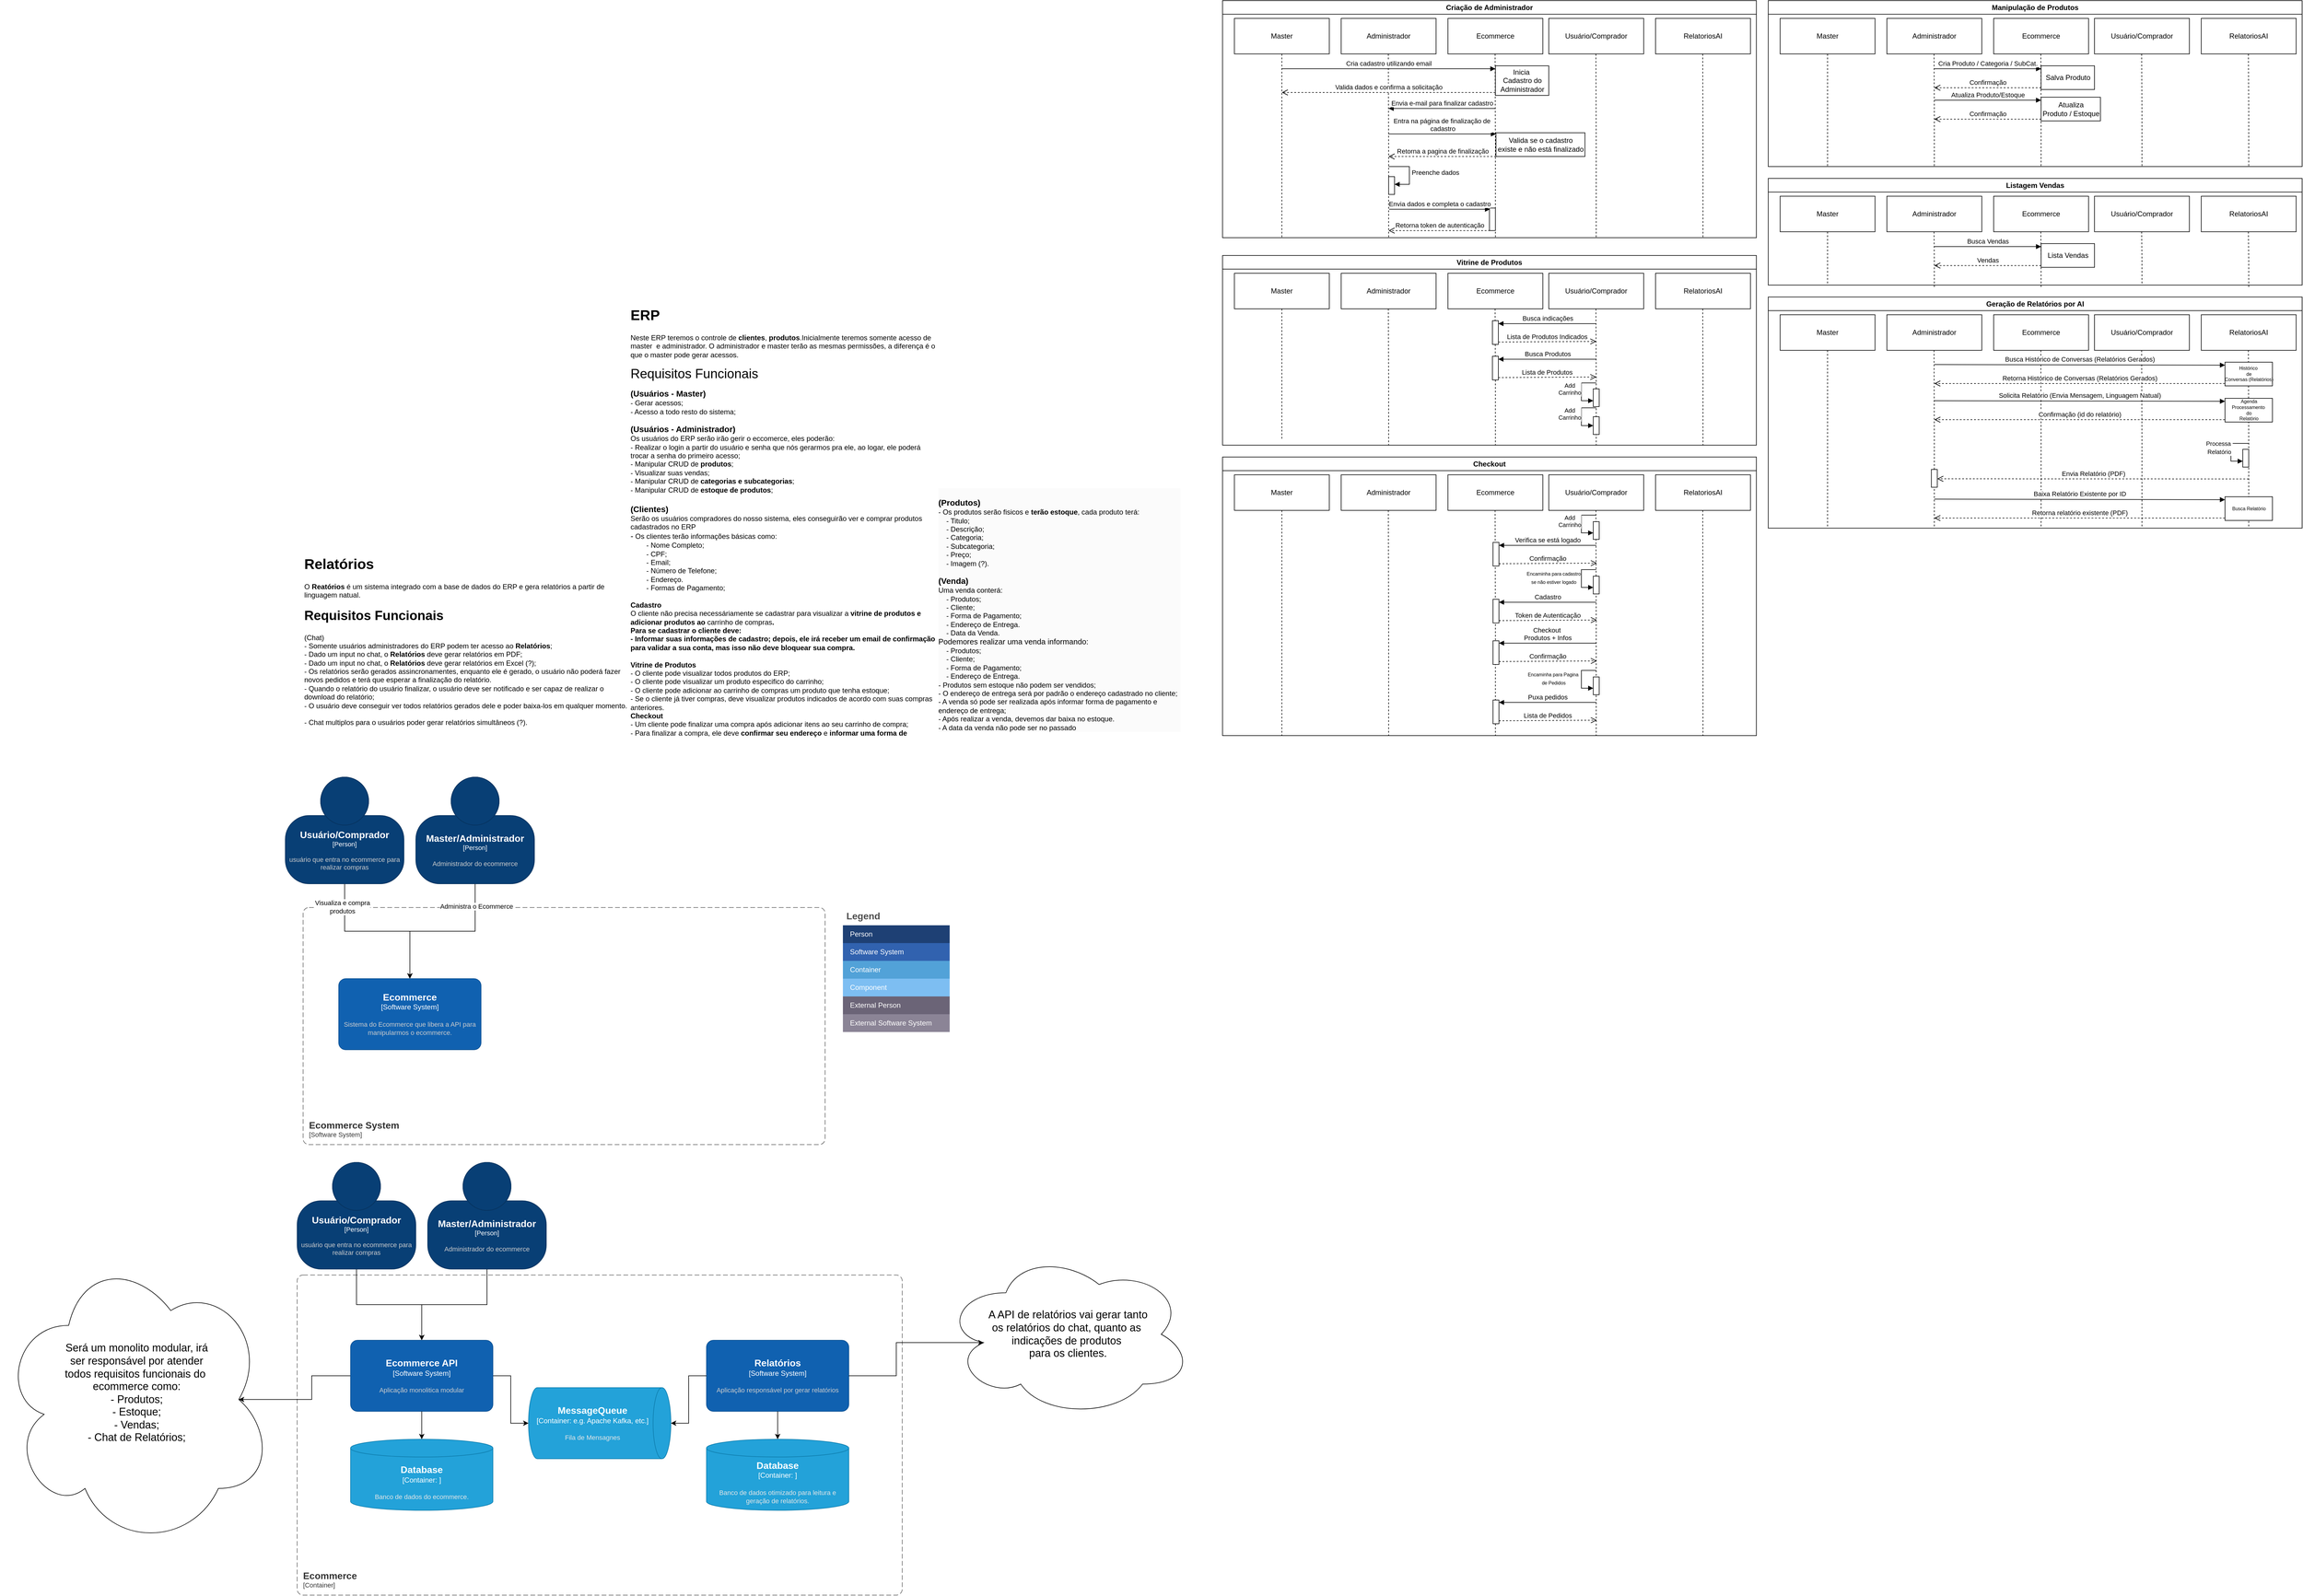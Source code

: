 <mxfile version="24.3.1" type="device">
  <diagram name="Página-1" id="R9fUVl-2ve9GTdQlYQGm">
    <mxGraphModel dx="5797" dy="3198" grid="1" gridSize="10" guides="1" tooltips="1" connect="1" arrows="1" fold="1" page="1" pageScale="1" pageWidth="1169" pageHeight="1654" math="0" shadow="0">
      <root>
        <mxCell id="0" />
        <mxCell id="1" parent="0" />
        <mxCell id="xYV5uIcq0d-WwUujlP9m-4" value="&lt;h1 style=&quot;margin-top: 0px;&quot;&gt;Relatórios&lt;/h1&gt;&lt;p&gt;O &lt;b&gt;Reatórios&lt;/b&gt;&amp;nbsp;é um sistema integrado com a base de dados do ERP e gera relatórios a partir de linguagem natual.&lt;/p&gt;&lt;h1 style=&quot;margin-top: 0px;&quot;&gt;&lt;font style=&quot;font-size: 22px;&quot;&gt;Requisitos Funcionais&lt;/font&gt;&lt;/h1&gt;&lt;div style=&quot;&quot;&gt;&lt;font style=&quot;font-size: 12px;&quot;&gt;(Chat)&lt;/font&gt;&lt;/div&gt;&lt;div style=&quot;&quot;&gt;&lt;font style=&quot;font-size: 12px;&quot;&gt;- Somente usuários administradores do ERP podem ter acesso ao &lt;b&gt;Relatórios&lt;/b&gt;;&lt;/font&gt;&lt;/div&gt;&lt;div style=&quot;&quot;&gt;&lt;font style=&quot;font-size: 12px;&quot;&gt;- Dado um input no chat, o&amp;nbsp;&lt;b&gt;Relatórios&lt;/b&gt;&amp;nbsp;deve gerar relatórios em PDF;&lt;/font&gt;&lt;/div&gt;&lt;div style=&quot;&quot;&gt;&lt;font style=&quot;font-size: 12px;&quot;&gt;- Dado um input no chat, o&amp;nbsp;&lt;b&gt;Relatórios&lt;/b&gt;&amp;nbsp;deve gerar relatórios em Excel (?);&lt;/font&gt;&lt;/div&gt;&lt;div style=&quot;&quot;&gt;&lt;font style=&quot;font-size: 12px;&quot;&gt;- Os relatórios serão gerados assincronamentes, enquanto ele é gerado, o usuário não poderá fazer novos pedidos e terá que esperar a finalização do relatório.&lt;/font&gt;&lt;/div&gt;&lt;div style=&quot;&quot;&gt;- Quando o relatório do usuário finalizar, o usuário deve ser notificado e ser capaz de realizar o download do relatório;&lt;/div&gt;&lt;div style=&quot;&quot;&gt;- O usuário deve conseguir ver todos relatórios gerados dele e poder baixa-los em qualquer momento.&lt;/div&gt;&lt;div style=&quot;&quot;&gt;&lt;br&gt;&lt;/div&gt;&lt;div style=&quot;&quot;&gt;- Chat multiplos para o usuários poder gerar relatórios simultâneos (?).&lt;/div&gt;" style="text;html=1;whiteSpace=wrap;overflow=hidden;rounded=0;" parent="1" vertex="1">
          <mxGeometry x="110" y="-670" width="550" height="310" as="geometry" />
        </mxCell>
        <mxCell id="xYV5uIcq0d-WwUujlP9m-5" value="&lt;h1 style=&quot;margin-top: 0px;&quot;&gt;ERP&lt;/h1&gt;&lt;p&gt;Neste ERP teremos o controle de &lt;b&gt;clientes&lt;/b&gt;, &lt;b&gt;produtos&lt;/b&gt;.Inicialmente teremos somente acesso de master&amp;nbsp; e administrador. O administrador e master terão as mesmas permissões, a diferença é o que o master pode gerar acessos.&lt;/p&gt;&lt;p&gt;&lt;span style=&quot;background-color: initial; font-size: 22px;&quot;&gt;Requisitos Funcionais&lt;/span&gt;&lt;/p&gt;&lt;div&gt;&lt;font style=&quot;font-size: 14px;&quot;&gt;&lt;b&gt;(Usuários - Master)&lt;/b&gt;&lt;b&gt;&lt;br&gt;&lt;/b&gt;&lt;/font&gt;&lt;/div&gt;&lt;div&gt;- Gerar acessos;&lt;br&gt;&lt;/div&gt;&lt;div&gt;- Acesso a todo resto do sistema;&lt;/div&gt;&lt;div&gt;&lt;br&gt;&lt;/div&gt;&lt;div&gt;&lt;font style=&quot;font-size: 14px;&quot;&gt;&lt;b&gt;(Usuários - Administrador)&lt;/b&gt;&lt;/font&gt;&lt;/div&gt;&lt;div style=&quot;&quot;&gt;&lt;font style=&quot;font-size: 12px;&quot;&gt;Os usuários do ERP serão irão gerir o eccomerce, eles poderão:&lt;/font&gt;&lt;/div&gt;&lt;div style=&quot;&quot;&gt;&lt;font style=&quot;font-size: 12px;&quot;&gt;- Realizar o login a partir do usuário e senha que nós gerarmos pra ele, ao logar, ele poderá trocar a senha do primeiro acesso;&lt;/font&gt;&lt;/div&gt;&lt;div style=&quot;&quot;&gt;&lt;font style=&quot;font-size: 12px;&quot;&gt;- Manipular CRUD de &lt;b&gt;produtos&lt;/b&gt;;&lt;/font&gt;&lt;/div&gt;&lt;div style=&quot;&quot;&gt;&lt;font style=&quot;font-size: 12px;&quot;&gt;- Visualizar suas vendas;&lt;/font&gt;&lt;/div&gt;&lt;div style=&quot;&quot;&gt;&lt;font style=&quot;font-size: 12px;&quot;&gt;- Manipular CRUD de &lt;b&gt;categorias e subcategorias&lt;/b&gt;;&lt;/font&gt;&lt;/div&gt;&lt;div style=&quot;&quot;&gt;&lt;font style=&quot;font-size: 12px;&quot;&gt;- Manipular CRUD de&amp;nbsp;&lt;b&gt;estoque de produtos&lt;/b&gt;;&lt;/font&gt;&lt;/div&gt;&lt;div&gt;&lt;font style=&quot;font-size: 14px;&quot;&gt;&lt;br&gt;&lt;/font&gt;&lt;/div&gt;&lt;div&gt;&lt;font style=&quot;font-size: 14px;&quot;&gt;&lt;b&gt;(Clientes)&lt;/b&gt;&lt;/font&gt;&lt;/div&gt;&lt;div&gt;&lt;font style=&quot;&quot;&gt;Serão os usuários compradores do nosso sistema, eles conseguirão ver e comprar produtos cadastrados no ERP&lt;/font&gt;&lt;/div&gt;&lt;div style=&quot;&quot;&gt;&lt;font style=&quot;font-size: 12px;&quot;&gt;&lt;span style=&quot;font-size: 14px;&quot;&gt;-&lt;/span&gt;&lt;font style=&quot;font-size: 12px;&quot;&gt;&lt;b style=&quot;&quot;&gt; &lt;/b&gt;Os clientes terão informações básicas como:&lt;/font&gt;&lt;/font&gt;&lt;/div&gt;&lt;div style=&quot;&quot;&gt;&lt;font style=&quot;font-size: 12px;&quot;&gt;&lt;span style=&quot;white-space: pre;&quot;&gt;&#x9;&lt;/span&gt;- Nome Completo;&lt;br&gt;&lt;/font&gt;&lt;/div&gt;&lt;div style=&quot;&quot;&gt;&lt;font style=&quot;font-size: 12px;&quot;&gt;&lt;span style=&quot;white-space: pre;&quot;&gt;&#x9;&lt;/span&gt;- CPF;&lt;br&gt;&lt;/font&gt;&lt;/div&gt;&lt;div style=&quot;&quot;&gt;&lt;font style=&quot;font-size: 12px;&quot;&gt;&lt;span style=&quot;white-space: pre;&quot;&gt;&#x9;&lt;/span&gt;- Email;&lt;br&gt;&lt;/font&gt;&lt;/div&gt;&lt;div style=&quot;&quot;&gt;&lt;font style=&quot;font-size: 12px;&quot;&gt;&lt;span style=&quot;white-space: pre;&quot;&gt;&#x9;&lt;/span&gt;- Número de Telefone;&lt;br&gt;&lt;/font&gt;&lt;/div&gt;&lt;div style=&quot;&quot;&gt;&lt;font style=&quot;font-size: 12px;&quot;&gt;&lt;span style=&quot;white-space: pre;&quot;&gt;&#x9;&lt;/span&gt;- Endereço.&lt;/font&gt;&lt;/div&gt;&lt;div style=&quot;&quot;&gt;&lt;font style=&quot;font-size: 12px;&quot;&gt;&lt;span style=&quot;white-space: pre;&quot;&gt;&#x9;&lt;/span&gt;- Formas de Pagamento;&lt;br&gt;&lt;/font&gt;&lt;/div&gt;&lt;div style=&quot;&quot;&gt;&lt;font style=&quot;font-size: 12px;&quot;&gt;&lt;br&gt;&lt;/font&gt;&lt;/div&gt;&lt;div style=&quot;&quot;&gt;&lt;font style=&quot;font-size: 12px;&quot;&gt;&lt;b&gt;Cadastro&lt;/b&gt;&lt;/font&gt;&lt;/div&gt;&lt;div style=&quot;&quot;&gt;&lt;font style=&quot;font-size: 12px;&quot;&gt;O cliente não precisa necessáriamente se cadastrar para visualizar a &lt;b&gt;vitrine de produtos e adicionar produtos ao &lt;/b&gt;carrinho de compras&lt;b&gt;.&lt;/b&gt;&lt;/font&gt;&lt;/div&gt;&lt;div style=&quot;&quot;&gt;&lt;b&gt;Para se cadastrar o cliente deve:&lt;/b&gt;&lt;/div&gt;&lt;div style=&quot;&quot;&gt;&lt;b&gt;- Informar suas informações de cadastro; depois, ele irá receber um email de confirmação para validar a sua conta, mas isso não deve bloquear sua compra.&lt;/b&gt;&lt;/div&gt;&lt;div style=&quot;&quot;&gt;&lt;b&gt;&lt;br&gt;&lt;/b&gt;&lt;/div&gt;&lt;div style=&quot;&quot;&gt;&lt;b&gt;Vitrine de Produtos&lt;/b&gt;&lt;/div&gt;&lt;div style=&quot;&quot;&gt;- O cliente pode visualizar todos produtos do ERP;&lt;/div&gt;&lt;div style=&quot;&quot;&gt;- O cliente pode visualizar um produto especifico do carrinho;&lt;/div&gt;&lt;div style=&quot;&quot;&gt;- O cliente pode adicionar ao carrinho de compras um produto que tenha estoque;&lt;/div&gt;&lt;div style=&quot;&quot;&gt;- Se o cliente já tiver compras, deve visualizar produtos indicados de acordo com suas compras anteriores.&lt;/div&gt;&lt;div style=&quot;&quot;&gt;&lt;b&gt;Checkout&lt;/b&gt;&lt;/div&gt;&lt;div style=&quot;&quot;&gt;- Um cliente pode finalizar uma compra após adicionar itens ao seu carrinho de compra;&lt;/div&gt;&lt;div style=&quot;&quot;&gt;- Para finalizar a compra, ele deve &lt;b&gt;confirmar seu endereço&lt;/b&gt;&amp;nbsp;e &lt;b&gt;informar uma forma de pagamento (pode utilizar uma forma já cadastrada anteriormente ou cadastrar uma nova).&lt;/b&gt;&lt;/div&gt;" style="text;html=1;whiteSpace=wrap;overflow=hidden;rounded=0;fillColor=default;" parent="1" vertex="1">
          <mxGeometry x="660" y="-1090" width="520" height="730" as="geometry" />
        </mxCell>
        <mxCell id="voIVkmil_tk0VkOy0bXA-1" value="&#xa;&lt;div style=&quot;forced-color-adjust: none; color: rgb(0, 0, 0); font-family: Helvetica; font-size: 12px; font-style: normal; font-variant-ligatures: normal; font-variant-caps: normal; font-weight: 400; letter-spacing: normal; orphans: 2; text-align: left; text-indent: 0px; text-transform: none; widows: 2; word-spacing: 0px; -webkit-text-stroke-width: 0px; white-space: normal; background-color: rgb(251, 251, 251); text-decoration-thickness: initial; text-decoration-style: initial; text-decoration-color: initial;&quot;&gt;&lt;font style=&quot;forced-color-adjust: none; font-size: 14px;&quot;&gt;&lt;b style=&quot;forced-color-adjust: none;&quot;&gt;&lt;br class=&quot;Apple-interchange-newline&quot;&gt;(Produtos)&lt;/b&gt;&lt;/font&gt;&lt;/div&gt;&lt;div style=&quot;forced-color-adjust: none; color: rgb(0, 0, 0); font-family: Helvetica; font-size: 12px; font-style: normal; font-variant-ligatures: normal; font-variant-caps: normal; font-weight: 400; letter-spacing: normal; orphans: 2; text-align: left; text-indent: 0px; text-transform: none; widows: 2; word-spacing: 0px; -webkit-text-stroke-width: 0px; white-space: normal; background-color: rgb(251, 251, 251); text-decoration-thickness: initial; text-decoration-style: initial; text-decoration-color: initial;&quot;&gt;&lt;font style=&quot;forced-color-adjust: none; font-size: 12px;&quot;&gt;- Os produtos serão fisicos e&lt;span&gt;&amp;nbsp;&lt;/span&gt;&lt;b style=&quot;forced-color-adjust: none;&quot;&gt;terão estoque&lt;/b&gt;, cada produto terá:&lt;/font&gt;&lt;/div&gt;&lt;div style=&quot;forced-color-adjust: none; color: rgb(0, 0, 0); font-family: Helvetica; font-size: 12px; font-style: normal; font-variant-ligatures: normal; font-variant-caps: normal; font-weight: 400; letter-spacing: normal; orphans: 2; text-align: left; text-indent: 0px; text-transform: none; widows: 2; word-spacing: 0px; -webkit-text-stroke-width: 0px; white-space: normal; background-color: rgb(251, 251, 251); text-decoration-thickness: initial; text-decoration-style: initial; text-decoration-color: initial;&quot;&gt;&lt;span style=&quot;forced-color-adjust: none; white-space: pre;&quot;&gt;&lt;span style=&quot;white-space: pre;&quot;&gt;&amp;nbsp;&amp;nbsp;&amp;nbsp;&amp;nbsp;&lt;/span&gt;&lt;/span&gt;- Titulo;&lt;br style=&quot;forced-color-adjust: none;&quot;&gt;&lt;/div&gt;&lt;div style=&quot;forced-color-adjust: none; color: rgb(0, 0, 0); font-family: Helvetica; font-size: 12px; font-style: normal; font-variant-ligatures: normal; font-variant-caps: normal; font-weight: 400; letter-spacing: normal; orphans: 2; text-align: left; text-indent: 0px; text-transform: none; widows: 2; word-spacing: 0px; -webkit-text-stroke-width: 0px; white-space: normal; background-color: rgb(251, 251, 251); text-decoration-thickness: initial; text-decoration-style: initial; text-decoration-color: initial;&quot;&gt;&lt;span style=&quot;forced-color-adjust: none; white-space: pre;&quot;&gt;&lt;span style=&quot;white-space: pre;&quot;&gt;&amp;nbsp;&amp;nbsp;&amp;nbsp;&amp;nbsp;&lt;/span&gt;&lt;/span&gt;- Descrição;&lt;/div&gt;&lt;div style=&quot;forced-color-adjust: none; color: rgb(0, 0, 0); font-family: Helvetica; font-size: 12px; font-style: normal; font-variant-ligatures: normal; font-variant-caps: normal; font-weight: 400; letter-spacing: normal; orphans: 2; text-align: left; text-indent: 0px; text-transform: none; widows: 2; word-spacing: 0px; -webkit-text-stroke-width: 0px; white-space: normal; background-color: rgb(251, 251, 251); text-decoration-thickness: initial; text-decoration-style: initial; text-decoration-color: initial;&quot;&gt;&lt;span style=&quot;forced-color-adjust: none; white-space: pre;&quot;&gt;&lt;span style=&quot;white-space: pre;&quot;&gt;&amp;nbsp;&amp;nbsp;&amp;nbsp;&amp;nbsp;&lt;/span&gt;&lt;/span&gt;- Categoria;&lt;br style=&quot;forced-color-adjust: none;&quot;&gt;&lt;/div&gt;&lt;div style=&quot;forced-color-adjust: none; color: rgb(0, 0, 0); font-family: Helvetica; font-size: 12px; font-style: normal; font-variant-ligatures: normal; font-variant-caps: normal; font-weight: 400; letter-spacing: normal; orphans: 2; text-align: left; text-indent: 0px; text-transform: none; widows: 2; word-spacing: 0px; -webkit-text-stroke-width: 0px; white-space: normal; background-color: rgb(251, 251, 251); text-decoration-thickness: initial; text-decoration-style: initial; text-decoration-color: initial;&quot;&gt;&lt;span style=&quot;forced-color-adjust: none; white-space: pre;&quot;&gt;&lt;span style=&quot;white-space: pre;&quot;&gt;&amp;nbsp;&amp;nbsp;&amp;nbsp;&amp;nbsp;&lt;/span&gt;&lt;/span&gt;- Subcategoria;&lt;br style=&quot;forced-color-adjust: none;&quot;&gt;&lt;/div&gt;&lt;div style=&quot;forced-color-adjust: none; color: rgb(0, 0, 0); font-family: Helvetica; font-size: 12px; font-style: normal; font-variant-ligatures: normal; font-variant-caps: normal; font-weight: 400; letter-spacing: normal; orphans: 2; text-align: left; text-indent: 0px; text-transform: none; widows: 2; word-spacing: 0px; -webkit-text-stroke-width: 0px; white-space: normal; background-color: rgb(251, 251, 251); text-decoration-thickness: initial; text-decoration-style: initial; text-decoration-color: initial;&quot;&gt;&lt;span style=&quot;forced-color-adjust: none; white-space: pre;&quot;&gt;&lt;span style=&quot;white-space: pre;&quot;&gt;&amp;nbsp;&amp;nbsp;&amp;nbsp;&amp;nbsp;&lt;/span&gt;&lt;/span&gt;- Preço;&lt;br style=&quot;forced-color-adjust: none;&quot;&gt;&lt;/div&gt;&lt;div style=&quot;forced-color-adjust: none; color: rgb(0, 0, 0); font-family: Helvetica; font-size: 12px; font-style: normal; font-variant-ligatures: normal; font-variant-caps: normal; font-weight: 400; letter-spacing: normal; orphans: 2; text-align: left; text-indent: 0px; text-transform: none; widows: 2; word-spacing: 0px; -webkit-text-stroke-width: 0px; white-space: normal; background-color: rgb(251, 251, 251); text-decoration-thickness: initial; text-decoration-style: initial; text-decoration-color: initial;&quot;&gt;&lt;span style=&quot;forced-color-adjust: none; white-space: pre;&quot;&gt;&lt;span style=&quot;white-space: pre;&quot;&gt;&amp;nbsp;&amp;nbsp;&amp;nbsp;&amp;nbsp;&lt;/span&gt;&lt;/span&gt;- Imagem (?).&lt;/div&gt;&lt;div style=&quot;forced-color-adjust: none; color: rgb(0, 0, 0); font-family: Helvetica; font-size: 12px; font-style: normal; font-variant-ligatures: normal; font-variant-caps: normal; font-weight: 400; letter-spacing: normal; orphans: 2; text-align: left; text-indent: 0px; text-transform: none; widows: 2; word-spacing: 0px; -webkit-text-stroke-width: 0px; white-space: normal; background-color: rgb(251, 251, 251); text-decoration-thickness: initial; text-decoration-style: initial; text-decoration-color: initial;&quot;&gt;&lt;br style=&quot;forced-color-adjust: none;&quot;&gt;&lt;/div&gt;&lt;div style=&quot;forced-color-adjust: none; color: rgb(0, 0, 0); font-family: Helvetica; font-size: 12px; font-style: normal; font-variant-ligatures: normal; font-variant-caps: normal; font-weight: 400; letter-spacing: normal; orphans: 2; text-align: left; text-indent: 0px; text-transform: none; widows: 2; word-spacing: 0px; -webkit-text-stroke-width: 0px; white-space: normal; background-color: rgb(251, 251, 251); text-decoration-thickness: initial; text-decoration-style: initial; text-decoration-color: initial;&quot;&gt;&lt;b style=&quot;forced-color-adjust: none;&quot;&gt;&lt;font style=&quot;forced-color-adjust: none; font-size: 14px;&quot;&gt;(Venda)&lt;/font&gt;&lt;/b&gt;&lt;/div&gt;&lt;div style=&quot;forced-color-adjust: none; color: rgb(0, 0, 0); font-family: Helvetica; font-size: 12px; font-style: normal; font-variant-ligatures: normal; font-variant-caps: normal; font-weight: 400; letter-spacing: normal; orphans: 2; text-align: left; text-indent: 0px; text-transform: none; widows: 2; word-spacing: 0px; -webkit-text-stroke-width: 0px; white-space: normal; background-color: rgb(251, 251, 251); text-decoration-thickness: initial; text-decoration-style: initial; text-decoration-color: initial;&quot;&gt;&lt;font style=&quot;forced-color-adjust: none; font-size: 12px;&quot;&gt;Uma venda conterá:&lt;/font&gt;&lt;/div&gt;&lt;div style=&quot;forced-color-adjust: none; color: rgb(0, 0, 0); font-family: Helvetica; font-size: 12px; font-style: normal; font-variant-ligatures: normal; font-variant-caps: normal; font-weight: 400; letter-spacing: normal; orphans: 2; text-align: left; text-indent: 0px; text-transform: none; widows: 2; word-spacing: 0px; -webkit-text-stroke-width: 0px; white-space: normal; background-color: rgb(251, 251, 251); text-decoration-thickness: initial; text-decoration-style: initial; text-decoration-color: initial;&quot;&gt;&lt;font style=&quot;forced-color-adjust: none; font-size: 12px;&quot;&gt;&lt;span style=&quot;forced-color-adjust: none; white-space: pre;&quot;&gt;&lt;span style=&quot;white-space: pre;&quot;&gt;&amp;nbsp;&amp;nbsp;&amp;nbsp;&amp;nbsp;&lt;/span&gt;&lt;/span&gt;- Produtos;&lt;br style=&quot;forced-color-adjust: none;&quot;&gt;&lt;/font&gt;&lt;/div&gt;&lt;div style=&quot;forced-color-adjust: none; color: rgb(0, 0, 0); font-family: Helvetica; font-size: 12px; font-style: normal; font-variant-ligatures: normal; font-variant-caps: normal; font-weight: 400; letter-spacing: normal; orphans: 2; text-align: left; text-indent: 0px; text-transform: none; widows: 2; word-spacing: 0px; -webkit-text-stroke-width: 0px; white-space: normal; background-color: rgb(251, 251, 251); text-decoration-thickness: initial; text-decoration-style: initial; text-decoration-color: initial;&quot;&gt;&lt;font style=&quot;forced-color-adjust: none; font-size: 12px;&quot;&gt;&lt;span style=&quot;forced-color-adjust: none; white-space: pre;&quot;&gt;&lt;span style=&quot;white-space: pre;&quot;&gt;&amp;nbsp;&amp;nbsp;&amp;nbsp;&amp;nbsp;&lt;/span&gt;&lt;/span&gt;- Cliente;&lt;br style=&quot;forced-color-adjust: none;&quot;&gt;&lt;/font&gt;&lt;/div&gt;&lt;div style=&quot;forced-color-adjust: none; color: rgb(0, 0, 0); font-family: Helvetica; font-size: 12px; font-style: normal; font-variant-ligatures: normal; font-variant-caps: normal; font-weight: 400; letter-spacing: normal; orphans: 2; text-align: left; text-indent: 0px; text-transform: none; widows: 2; word-spacing: 0px; -webkit-text-stroke-width: 0px; white-space: normal; background-color: rgb(251, 251, 251); text-decoration-thickness: initial; text-decoration-style: initial; text-decoration-color: initial;&quot;&gt;&lt;font style=&quot;forced-color-adjust: none; font-size: 12px;&quot;&gt;&lt;span style=&quot;forced-color-adjust: none; white-space: pre;&quot;&gt;&lt;span style=&quot;white-space: pre;&quot;&gt;&amp;nbsp;&amp;nbsp;&amp;nbsp;&amp;nbsp;&lt;/span&gt;&lt;/span&gt;- Forma de Pagamento;&lt;br style=&quot;forced-color-adjust: none;&quot;&gt;&lt;/font&gt;&lt;/div&gt;&lt;div style=&quot;forced-color-adjust: none; color: rgb(0, 0, 0); font-family: Helvetica; font-size: 12px; font-style: normal; font-variant-ligatures: normal; font-variant-caps: normal; font-weight: 400; letter-spacing: normal; orphans: 2; text-align: left; text-indent: 0px; text-transform: none; widows: 2; word-spacing: 0px; -webkit-text-stroke-width: 0px; white-space: normal; background-color: rgb(251, 251, 251); text-decoration-thickness: initial; text-decoration-style: initial; text-decoration-color: initial;&quot;&gt;&lt;font style=&quot;forced-color-adjust: none; font-size: 12px;&quot;&gt;&lt;span style=&quot;forced-color-adjust: none; white-space: pre;&quot;&gt;&lt;span style=&quot;white-space: pre;&quot;&gt;&amp;nbsp;&amp;nbsp;&amp;nbsp;&amp;nbsp;&lt;/span&gt;&lt;/span&gt;- Endereço de Entrega.&lt;br style=&quot;forced-color-adjust: none;&quot;&gt;&lt;/font&gt;&lt;/div&gt;&lt;div style=&quot;forced-color-adjust: none; color: rgb(0, 0, 0); font-family: Helvetica; font-size: 12px; font-style: normal; font-variant-ligatures: normal; font-variant-caps: normal; font-weight: 400; letter-spacing: normal; orphans: 2; text-align: left; text-indent: 0px; text-transform: none; widows: 2; word-spacing: 0px; -webkit-text-stroke-width: 0px; white-space: normal; background-color: rgb(251, 251, 251); text-decoration-thickness: initial; text-decoration-style: initial; text-decoration-color: initial;&quot;&gt;&lt;font style=&quot;forced-color-adjust: none; font-size: 12px;&quot;&gt;&lt;span style=&quot;forced-color-adjust: none; white-space: pre;&quot;&gt;&lt;span style=&quot;white-space: pre;&quot;&gt;&amp;nbsp;&amp;nbsp;&amp;nbsp;&amp;nbsp;&lt;/span&gt;&lt;/span&gt;- Data da Venda.&lt;/font&gt;&lt;br style=&quot;forced-color-adjust: none;&quot;&gt;&lt;/div&gt;&lt;div style=&quot;forced-color-adjust: none; color: rgb(0, 0, 0); font-family: Helvetica; font-style: normal; font-variant-ligatures: normal; font-variant-caps: normal; font-weight: 400; letter-spacing: normal; orphans: 2; text-align: left; text-indent: 0px; text-transform: none; widows: 2; word-spacing: 0px; -webkit-text-stroke-width: 0px; white-space: normal; background-color: rgb(251, 251, 251); text-decoration-thickness: initial; text-decoration-style: initial; text-decoration-color: initial; font-size: 13px;&quot;&gt;&lt;font style=&quot;forced-color-adjust: none; font-size: 13px;&quot;&gt;Podemores realizar uma venda informando:&lt;/font&gt;&lt;/div&gt;&lt;div style=&quot;forced-color-adjust: none; color: rgb(0, 0, 0); font-family: Helvetica; font-size: 12px; font-style: normal; font-variant-ligatures: normal; font-variant-caps: normal; font-weight: 400; letter-spacing: normal; orphans: 2; text-align: left; text-indent: 0px; text-transform: none; widows: 2; word-spacing: 0px; -webkit-text-stroke-width: 0px; white-space: normal; background-color: rgb(251, 251, 251); text-decoration-thickness: initial; text-decoration-style: initial; text-decoration-color: initial;&quot;&gt;&lt;font style=&quot;forced-color-adjust: none; font-size: 12px;&quot;&gt;&lt;font style=&quot;forced-color-adjust: none; font-size: 12px;&quot;&gt;&lt;span style=&quot;forced-color-adjust: none; white-space: pre;&quot;&gt;&lt;span style=&quot;white-space: pre;&quot;&gt;&amp;nbsp;&amp;nbsp;&amp;nbsp;&amp;nbsp;&lt;/span&gt;&lt;/span&gt;- Produtos;&amp;nbsp;&lt;/font&gt;&lt;/font&gt;&lt;/div&gt;&lt;div style=&quot;forced-color-adjust: none; color: rgb(0, 0, 0); font-family: Helvetica; font-size: 12px; font-style: normal; font-variant-ligatures: normal; font-variant-caps: normal; font-weight: 400; letter-spacing: normal; orphans: 2; text-align: left; text-indent: 0px; text-transform: none; widows: 2; word-spacing: 0px; -webkit-text-stroke-width: 0px; white-space: normal; background-color: rgb(251, 251, 251); text-decoration-thickness: initial; text-decoration-style: initial; text-decoration-color: initial;&quot;&gt;&lt;font style=&quot;forced-color-adjust: none; font-size: 12px;&quot;&gt;&lt;span style=&quot;forced-color-adjust: none; white-space: pre;&quot;&gt;&lt;span style=&quot;white-space: pre;&quot;&gt;&amp;nbsp;&amp;nbsp;&amp;nbsp;&amp;nbsp;&lt;/span&gt;&lt;/span&gt;- Cliente;&lt;/font&gt;&lt;/div&gt;&lt;div style=&quot;forced-color-adjust: none; color: rgb(0, 0, 0); font-family: Helvetica; font-size: 12px; font-style: normal; font-variant-ligatures: normal; font-variant-caps: normal; font-weight: 400; letter-spacing: normal; orphans: 2; text-align: left; text-indent: 0px; text-transform: none; widows: 2; word-spacing: 0px; -webkit-text-stroke-width: 0px; white-space: normal; background-color: rgb(251, 251, 251); text-decoration-thickness: initial; text-decoration-style: initial; text-decoration-color: initial;&quot;&gt;&lt;font style=&quot;forced-color-adjust: none; font-size: 12px;&quot;&gt;&lt;span style=&quot;forced-color-adjust: none; white-space: pre;&quot;&gt;&lt;span style=&quot;white-space: pre;&quot;&gt;&amp;nbsp;&amp;nbsp;&amp;nbsp;&amp;nbsp;&lt;/span&gt;&lt;/span&gt;- Forma de Pagamento;&lt;/font&gt;&lt;/div&gt;&lt;div style=&quot;forced-color-adjust: none; color: rgb(0, 0, 0); font-family: Helvetica; font-size: 12px; font-style: normal; font-variant-ligatures: normal; font-variant-caps: normal; font-weight: 400; letter-spacing: normal; orphans: 2; text-align: left; text-indent: 0px; text-transform: none; widows: 2; word-spacing: 0px; -webkit-text-stroke-width: 0px; white-space: normal; background-color: rgb(251, 251, 251); text-decoration-thickness: initial; text-decoration-style: initial; text-decoration-color: initial;&quot;&gt;&lt;font style=&quot;forced-color-adjust: none; font-size: 12px;&quot;&gt;&lt;span style=&quot;forced-color-adjust: none; white-space: pre;&quot;&gt;&lt;span style=&quot;white-space: pre;&quot;&gt;&amp;nbsp;&amp;nbsp;&amp;nbsp;&amp;nbsp;&lt;/span&gt;&lt;/span&gt;- Endereço de Entrega.&lt;/font&gt;&lt;/div&gt;&lt;div style=&quot;forced-color-adjust: none; color: rgb(0, 0, 0); font-family: Helvetica; font-size: 12px; font-style: normal; font-variant-ligatures: normal; font-variant-caps: normal; font-weight: 400; letter-spacing: normal; orphans: 2; text-align: left; text-indent: 0px; text-transform: none; widows: 2; word-spacing: 0px; -webkit-text-stroke-width: 0px; white-space: normal; background-color: rgb(251, 251, 251); text-decoration-thickness: initial; text-decoration-style: initial; text-decoration-color: initial;&quot;&gt;&lt;font style=&quot;forced-color-adjust: none; font-size: 12px;&quot;&gt;- Produtos sem estoque não podem ser vendidos;&lt;/font&gt;&lt;/div&gt;&lt;div style=&quot;forced-color-adjust: none; color: rgb(0, 0, 0); font-family: Helvetica; font-size: 12px; font-style: normal; font-variant-ligatures: normal; font-variant-caps: normal; font-weight: 400; letter-spacing: normal; orphans: 2; text-align: left; text-indent: 0px; text-transform: none; widows: 2; word-spacing: 0px; -webkit-text-stroke-width: 0px; white-space: normal; background-color: rgb(251, 251, 251); text-decoration-thickness: initial; text-decoration-style: initial; text-decoration-color: initial;&quot;&gt;&lt;font style=&quot;forced-color-adjust: none; font-size: 12px;&quot;&gt;- O endereço de entrega será por padrão o endereço cadastrado no cliente;&lt;/font&gt;&lt;/div&gt;&lt;div style=&quot;forced-color-adjust: none; color: rgb(0, 0, 0); font-family: Helvetica; font-size: 12px; font-style: normal; font-variant-ligatures: normal; font-variant-caps: normal; font-weight: 400; letter-spacing: normal; orphans: 2; text-align: left; text-indent: 0px; text-transform: none; widows: 2; word-spacing: 0px; -webkit-text-stroke-width: 0px; white-space: normal; background-color: rgb(251, 251, 251); text-decoration-thickness: initial; text-decoration-style: initial; text-decoration-color: initial;&quot;&gt;&lt;font style=&quot;forced-color-adjust: none; font-size: 12px;&quot;&gt;- A venda só pode ser realizada após informar forma de pagamento e endereço de entrega;&lt;/font&gt;&lt;/div&gt;&lt;div style=&quot;forced-color-adjust: none; color: rgb(0, 0, 0); font-family: Helvetica; font-size: 12px; font-style: normal; font-variant-ligatures: normal; font-variant-caps: normal; font-weight: 400; letter-spacing: normal; orphans: 2; text-align: left; text-indent: 0px; text-transform: none; widows: 2; word-spacing: 0px; -webkit-text-stroke-width: 0px; white-space: normal; background-color: rgb(251, 251, 251); text-decoration-thickness: initial; text-decoration-style: initial; text-decoration-color: initial;&quot;&gt;&lt;font style=&quot;forced-color-adjust: none; font-size: 12px;&quot;&gt;- Após realizar a venda, devemos dar baixa no estoque.&lt;/font&gt;&lt;/div&gt;&lt;div style=&quot;forced-color-adjust: none; color: rgb(0, 0, 0); font-family: Helvetica; font-size: 12px; font-style: normal; font-variant-ligatures: normal; font-variant-caps: normal; font-weight: 400; letter-spacing: normal; orphans: 2; text-align: left; text-indent: 0px; text-transform: none; widows: 2; word-spacing: 0px; -webkit-text-stroke-width: 0px; white-space: normal; background-color: rgb(251, 251, 251); text-decoration-thickness: initial; text-decoration-style: initial; text-decoration-color: initial;&quot;&gt;&lt;font style=&quot;forced-color-adjust: none; font-size: 12px;&quot;&gt;- A data da venda não pode ser no passado&lt;/font&gt;&lt;/div&gt;&#xa;&#xa;" style="text;html=1;align=center;verticalAlign=middle;whiteSpace=wrap;rounded=0;" parent="1" vertex="1">
          <mxGeometry x="1180" y="-770" width="410" height="410" as="geometry" />
        </mxCell>
        <mxCell id="voIVkmil_tk0VkOy0bXA-34" value="Criação de Administrador" style="swimlane;whiteSpace=wrap;html=1;" parent="1" vertex="1">
          <mxGeometry x="1660" y="-1600" width="900" height="400" as="geometry" />
        </mxCell>
        <mxCell id="voIVkmil_tk0VkOy0bXA-48" value="Administrador" style="whiteSpace=wrap;html=1;align=center;" parent="voIVkmil_tk0VkOy0bXA-34" vertex="1">
          <mxGeometry x="200" y="30" width="160" height="60" as="geometry" />
        </mxCell>
        <mxCell id="voIVkmil_tk0VkOy0bXA-49" style="edgeStyle=orthogonalEdgeStyle;rounded=0;orthogonalLoop=1;jettySize=auto;html=1;endArrow=none;endFill=0;dashed=1;" parent="voIVkmil_tk0VkOy0bXA-34" source="voIVkmil_tk0VkOy0bXA-50" edge="1">
          <mxGeometry relative="1" as="geometry">
            <mxPoint x="100" y="400" as="targetPoint" />
          </mxGeometry>
        </mxCell>
        <mxCell id="voIVkmil_tk0VkOy0bXA-50" value="Master" style="whiteSpace=wrap;html=1;align=center;" parent="voIVkmil_tk0VkOy0bXA-34" vertex="1">
          <mxGeometry x="20" y="30" width="160" height="60" as="geometry" />
        </mxCell>
        <mxCell id="voIVkmil_tk0VkOy0bXA-51" value="Ecommerce" style="whiteSpace=wrap;html=1;align=center;" parent="voIVkmil_tk0VkOy0bXA-34" vertex="1">
          <mxGeometry x="380" y="30" width="160" height="60" as="geometry" />
        </mxCell>
        <mxCell id="voIVkmil_tk0VkOy0bXA-52" value="Usuário/Comprador" style="whiteSpace=wrap;html=1;align=center;" parent="voIVkmil_tk0VkOy0bXA-34" vertex="1">
          <mxGeometry x="550" y="30" width="160" height="60" as="geometry" />
        </mxCell>
        <mxCell id="voIVkmil_tk0VkOy0bXA-53" value="RelatoriosAI" style="whiteSpace=wrap;html=1;align=center;" parent="voIVkmil_tk0VkOy0bXA-34" vertex="1">
          <mxGeometry x="730" y="30" width="160" height="60" as="geometry" />
        </mxCell>
        <mxCell id="voIVkmil_tk0VkOy0bXA-54" style="edgeStyle=orthogonalEdgeStyle;rounded=0;orthogonalLoop=1;jettySize=auto;html=1;endArrow=none;endFill=0;dashed=1;" parent="voIVkmil_tk0VkOy0bXA-34" edge="1">
          <mxGeometry relative="1" as="geometry">
            <mxPoint x="280" y="400" as="targetPoint" />
            <mxPoint x="279.5" y="90" as="sourcePoint" />
          </mxGeometry>
        </mxCell>
        <mxCell id="voIVkmil_tk0VkOy0bXA-55" style="edgeStyle=orthogonalEdgeStyle;rounded=0;orthogonalLoop=1;jettySize=auto;html=1;endArrow=none;endFill=0;dashed=1;" parent="voIVkmil_tk0VkOy0bXA-34" edge="1">
          <mxGeometry relative="1" as="geometry">
            <mxPoint x="460" y="400" as="targetPoint" />
            <mxPoint x="459.5" y="90" as="sourcePoint" />
          </mxGeometry>
        </mxCell>
        <mxCell id="voIVkmil_tk0VkOy0bXA-56" style="edgeStyle=orthogonalEdgeStyle;rounded=0;orthogonalLoop=1;jettySize=auto;html=1;endArrow=none;endFill=0;dashed=1;" parent="voIVkmil_tk0VkOy0bXA-34" edge="1">
          <mxGeometry relative="1" as="geometry">
            <mxPoint x="630" y="400" as="targetPoint" />
            <mxPoint x="629.5" y="90" as="sourcePoint" />
          </mxGeometry>
        </mxCell>
        <mxCell id="voIVkmil_tk0VkOy0bXA-57" style="edgeStyle=orthogonalEdgeStyle;rounded=0;orthogonalLoop=1;jettySize=auto;html=1;endArrow=none;endFill=0;dashed=1;" parent="voIVkmil_tk0VkOy0bXA-34" edge="1">
          <mxGeometry relative="1" as="geometry">
            <mxPoint x="810" y="400" as="targetPoint" />
            <mxPoint x="809.5" y="90" as="sourcePoint" />
          </mxGeometry>
        </mxCell>
        <mxCell id="voIVkmil_tk0VkOy0bXA-58" value="&lt;div style=&quot;&quot;&gt;&lt;span style=&quot;background-color: initial;&quot;&gt;Inicia&amp;nbsp;&lt;/span&gt;&lt;/div&gt;&lt;div style=&quot;&quot;&gt;&lt;span style=&quot;background-color: initial;&quot;&gt;Cadastro do&lt;/span&gt;&lt;/div&gt;&lt;div style=&quot;&quot;&gt;Administrador&lt;/div&gt;" style="html=1;points=[[0,0,0,0,5],[0,1,0,0,-5],[1,0,0,0,5],[1,1,0,0,-5]];perimeter=orthogonalPerimeter;outlineConnect=0;targetShapes=umlLifeline;portConstraint=eastwest;newEdgeStyle={&quot;curved&quot;:0,&quot;rounded&quot;:0};align=center;" parent="voIVkmil_tk0VkOy0bXA-34" vertex="1">
          <mxGeometry x="460" y="110" width="90" height="50" as="geometry" />
        </mxCell>
        <mxCell id="voIVkmil_tk0VkOy0bXA-59" value="Cria cadastro utilizando email" style="html=1;verticalAlign=bottom;endArrow=block;curved=0;rounded=0;entryX=0;entryY=0;entryDx=0;entryDy=5;" parent="voIVkmil_tk0VkOy0bXA-34" target="voIVkmil_tk0VkOy0bXA-58" edge="1">
          <mxGeometry relative="1" as="geometry">
            <mxPoint x="100" y="115" as="sourcePoint" />
          </mxGeometry>
        </mxCell>
        <mxCell id="voIVkmil_tk0VkOy0bXA-60" value="Valida dados e confirma a solicitação" style="html=1;verticalAlign=bottom;endArrow=open;dashed=1;endSize=8;curved=0;rounded=0;exitX=0;exitY=1;exitDx=0;exitDy=-5;exitPerimeter=0;" parent="voIVkmil_tk0VkOy0bXA-34" source="voIVkmil_tk0VkOy0bXA-58" edge="1">
          <mxGeometry relative="1" as="geometry">
            <mxPoint x="100" y="155" as="targetPoint" />
            <mxPoint x="450" y="148" as="sourcePoint" />
          </mxGeometry>
        </mxCell>
        <mxCell id="voIVkmil_tk0VkOy0bXA-67" value="Envia e-mail para finalizar cadastro" style="html=1;verticalAlign=bottom;endArrow=block;curved=0;rounded=0;" parent="voIVkmil_tk0VkOy0bXA-34" edge="1">
          <mxGeometry relative="1" as="geometry">
            <mxPoint x="460" y="182" as="sourcePoint" />
            <mxPoint x="280" y="182" as="targetPoint" />
          </mxGeometry>
        </mxCell>
        <mxCell id="voIVkmil_tk0VkOy0bXA-71" value="" style="html=1;points=[[0,0,0,0,5],[0,1,0,0,-5],[1,0,0,0,5],[1,1,0,0,-5]];perimeter=orthogonalPerimeter;outlineConnect=0;targetShapes=umlLifeline;portConstraint=eastwest;newEdgeStyle={&quot;curved&quot;:0,&quot;rounded&quot;:0};" parent="voIVkmil_tk0VkOy0bXA-34" vertex="1">
          <mxGeometry x="450" y="350" width="10" height="38" as="geometry" />
        </mxCell>
        <mxCell id="voIVkmil_tk0VkOy0bXA-72" value="Envia dados e completa o cadastro" style="html=1;verticalAlign=bottom;endArrow=block;curved=0;rounded=0;entryX=0;entryY=0;entryDx=0;entryDy=5;" parent="voIVkmil_tk0VkOy0bXA-34" edge="1">
          <mxGeometry relative="1" as="geometry">
            <mxPoint x="281" y="352" as="sourcePoint" />
            <mxPoint x="451" y="352" as="targetPoint" />
          </mxGeometry>
        </mxCell>
        <mxCell id="voIVkmil_tk0VkOy0bXA-73" value="Retorna token de autenticação" style="html=1;verticalAlign=bottom;endArrow=open;dashed=1;endSize=8;curved=0;rounded=0;exitX=0;exitY=1;exitDx=0;exitDy=-5;exitPerimeter=0;" parent="voIVkmil_tk0VkOy0bXA-34" edge="1">
          <mxGeometry relative="1" as="geometry">
            <mxPoint x="280" y="388" as="targetPoint" />
            <mxPoint x="451" y="388" as="sourcePoint" />
          </mxGeometry>
        </mxCell>
        <mxCell id="voIVkmil_tk0VkOy0bXA-77" value="Valida se o cadastro&lt;div&gt;existe e não está finalizado&lt;/div&gt;" style="html=1;points=[[0,0,0,0,5],[0,1,0,0,-5],[1,0,0,0,5],[1,1,0,0,-5]];perimeter=orthogonalPerimeter;outlineConnect=0;targetShapes=umlLifeline;portConstraint=eastwest;newEdgeStyle={&quot;curved&quot;:0,&quot;rounded&quot;:0};" parent="voIVkmil_tk0VkOy0bXA-34" vertex="1">
          <mxGeometry x="461" y="223" width="150" height="40" as="geometry" />
        </mxCell>
        <mxCell id="voIVkmil_tk0VkOy0bXA-78" value="Entra na página de finalização de&amp;nbsp;&lt;div&gt;cadastro&lt;/div&gt;" style="html=1;verticalAlign=bottom;endArrow=block;curved=0;rounded=0;" parent="voIVkmil_tk0VkOy0bXA-34" target="voIVkmil_tk0VkOy0bXA-77" edge="1">
          <mxGeometry relative="1" as="geometry">
            <mxPoint x="280" y="225" as="sourcePoint" />
            <mxPoint x="461" y="225" as="targetPoint" />
          </mxGeometry>
        </mxCell>
        <mxCell id="voIVkmil_tk0VkOy0bXA-79" value="Retorna a pagina de finalização" style="html=1;verticalAlign=bottom;endArrow=open;dashed=1;endSize=8;curved=0;rounded=0;" parent="voIVkmil_tk0VkOy0bXA-34" source="voIVkmil_tk0VkOy0bXA-77" edge="1">
          <mxGeometry relative="1" as="geometry">
            <mxPoint x="280" y="263" as="targetPoint" />
            <mxPoint x="461" y="263" as="sourcePoint" />
          </mxGeometry>
        </mxCell>
        <mxCell id="voIVkmil_tk0VkOy0bXA-80" value="" style="html=1;points=[[0,0,0,0,5],[0,1,0,0,-5],[1,0,0,0,5],[1,1,0,0,-5]];perimeter=orthogonalPerimeter;outlineConnect=0;targetShapes=umlLifeline;portConstraint=eastwest;newEdgeStyle={&quot;curved&quot;:0,&quot;rounded&quot;:0};" parent="voIVkmil_tk0VkOy0bXA-34" vertex="1">
          <mxGeometry x="280" y="297" width="10" height="30" as="geometry" />
        </mxCell>
        <mxCell id="voIVkmil_tk0VkOy0bXA-81" value="Preenche dados" style="html=1;align=left;spacingLeft=2;endArrow=block;rounded=0;edgeStyle=orthogonalEdgeStyle;curved=0;rounded=0;" parent="voIVkmil_tk0VkOy0bXA-34" edge="1">
          <mxGeometry relative="1" as="geometry">
            <mxPoint x="280" y="280" as="sourcePoint" />
            <Array as="points">
              <mxPoint x="315" y="310" />
            </Array>
            <mxPoint x="290" y="310" as="targetPoint" />
          </mxGeometry>
        </mxCell>
        <mxCell id="voIVkmil_tk0VkOy0bXA-82" value="Manipulação de Produtos" style="swimlane;whiteSpace=wrap;html=1;" parent="1" vertex="1">
          <mxGeometry x="2580" y="-1600" width="900" height="280" as="geometry" />
        </mxCell>
        <mxCell id="voIVkmil_tk0VkOy0bXA-83" value="Administrador" style="whiteSpace=wrap;html=1;align=center;" parent="voIVkmil_tk0VkOy0bXA-82" vertex="1">
          <mxGeometry x="200" y="30" width="160" height="60" as="geometry" />
        </mxCell>
        <mxCell id="voIVkmil_tk0VkOy0bXA-84" style="edgeStyle=orthogonalEdgeStyle;rounded=0;orthogonalLoop=1;jettySize=auto;html=1;endArrow=none;endFill=0;dashed=1;" parent="voIVkmil_tk0VkOy0bXA-82" source="voIVkmil_tk0VkOy0bXA-85" edge="1">
          <mxGeometry relative="1" as="geometry">
            <mxPoint x="100" y="280" as="targetPoint" />
          </mxGeometry>
        </mxCell>
        <mxCell id="voIVkmil_tk0VkOy0bXA-85" value="Master" style="whiteSpace=wrap;html=1;align=center;" parent="voIVkmil_tk0VkOy0bXA-82" vertex="1">
          <mxGeometry x="20" y="30" width="160" height="60" as="geometry" />
        </mxCell>
        <mxCell id="voIVkmil_tk0VkOy0bXA-86" value="Ecommerce" style="whiteSpace=wrap;html=1;align=center;" parent="voIVkmil_tk0VkOy0bXA-82" vertex="1">
          <mxGeometry x="380" y="30" width="160" height="60" as="geometry" />
        </mxCell>
        <mxCell id="voIVkmil_tk0VkOy0bXA-87" value="Usuário/Comprador" style="whiteSpace=wrap;html=1;align=center;" parent="voIVkmil_tk0VkOy0bXA-82" vertex="1">
          <mxGeometry x="550" y="30" width="160" height="60" as="geometry" />
        </mxCell>
        <mxCell id="voIVkmil_tk0VkOy0bXA-88" value="RelatoriosAI" style="whiteSpace=wrap;html=1;align=center;" parent="voIVkmil_tk0VkOy0bXA-82" vertex="1">
          <mxGeometry x="730" y="30" width="160" height="60" as="geometry" />
        </mxCell>
        <mxCell id="voIVkmil_tk0VkOy0bXA-89" style="edgeStyle=orthogonalEdgeStyle;rounded=0;orthogonalLoop=1;jettySize=auto;html=1;endArrow=none;endFill=0;dashed=1;" parent="voIVkmil_tk0VkOy0bXA-82" edge="1">
          <mxGeometry relative="1" as="geometry">
            <mxPoint x="280" y="280" as="targetPoint" />
            <mxPoint x="279.5" y="90" as="sourcePoint" />
          </mxGeometry>
        </mxCell>
        <mxCell id="voIVkmil_tk0VkOy0bXA-90" style="edgeStyle=orthogonalEdgeStyle;rounded=0;orthogonalLoop=1;jettySize=auto;html=1;endArrow=none;endFill=0;dashed=1;" parent="voIVkmil_tk0VkOy0bXA-82" edge="1">
          <mxGeometry relative="1" as="geometry">
            <mxPoint x="460" y="280" as="targetPoint" />
            <mxPoint x="459.5" y="90" as="sourcePoint" />
          </mxGeometry>
        </mxCell>
        <mxCell id="voIVkmil_tk0VkOy0bXA-91" style="edgeStyle=orthogonalEdgeStyle;rounded=0;orthogonalLoop=1;jettySize=auto;html=1;endArrow=none;endFill=0;dashed=1;" parent="voIVkmil_tk0VkOy0bXA-82" edge="1">
          <mxGeometry relative="1" as="geometry">
            <mxPoint x="630" y="280" as="targetPoint" />
            <mxPoint x="629.5" y="90" as="sourcePoint" />
          </mxGeometry>
        </mxCell>
        <mxCell id="voIVkmil_tk0VkOy0bXA-92" style="edgeStyle=orthogonalEdgeStyle;rounded=0;orthogonalLoop=1;jettySize=auto;html=1;endArrow=none;endFill=0;dashed=1;" parent="voIVkmil_tk0VkOy0bXA-82" edge="1">
          <mxGeometry relative="1" as="geometry">
            <mxPoint x="810" y="280" as="targetPoint" />
            <mxPoint x="809.5" y="90" as="sourcePoint" />
          </mxGeometry>
        </mxCell>
        <mxCell id="voIVkmil_tk0VkOy0bXA-105" value="Salva Produto" style="html=1;points=[[0,0,0,0,5],[0,1,0,0,-5],[1,0,0,0,5],[1,1,0,0,-5]];perimeter=orthogonalPerimeter;outlineConnect=0;targetShapes=umlLifeline;portConstraint=eastwest;newEdgeStyle={&quot;curved&quot;:0,&quot;rounded&quot;:0};" parent="voIVkmil_tk0VkOy0bXA-82" vertex="1">
          <mxGeometry x="460" y="110" width="90" height="40" as="geometry" />
        </mxCell>
        <mxCell id="voIVkmil_tk0VkOy0bXA-106" value="Cria Produto / Categoria / SubCat." style="html=1;verticalAlign=bottom;endArrow=block;curved=0;rounded=0;entryX=0;entryY=0;entryDx=0;entryDy=5;" parent="voIVkmil_tk0VkOy0bXA-82" target="voIVkmil_tk0VkOy0bXA-105" edge="1">
          <mxGeometry relative="1" as="geometry">
            <mxPoint x="280" y="115" as="sourcePoint" />
          </mxGeometry>
        </mxCell>
        <mxCell id="voIVkmil_tk0VkOy0bXA-107" value="Confirmação" style="html=1;verticalAlign=bottom;endArrow=open;dashed=1;endSize=8;curved=0;rounded=0;" parent="voIVkmil_tk0VkOy0bXA-82" source="voIVkmil_tk0VkOy0bXA-105" edge="1">
          <mxGeometry relative="1" as="geometry">
            <mxPoint x="280" y="147" as="targetPoint" />
            <mxPoint x="470" y="147" as="sourcePoint" />
          </mxGeometry>
        </mxCell>
        <mxCell id="voIVkmil_tk0VkOy0bXA-108" value="Atualiza&lt;div&gt;Produto / Estoque&lt;/div&gt;" style="html=1;points=[[0,0,0,0,5],[0,1,0,0,-5],[1,0,0,0,5],[1,1,0,0,-5]];perimeter=orthogonalPerimeter;outlineConnect=0;targetShapes=umlLifeline;portConstraint=eastwest;newEdgeStyle={&quot;curved&quot;:0,&quot;rounded&quot;:0};" parent="voIVkmil_tk0VkOy0bXA-82" vertex="1">
          <mxGeometry x="460" y="163" width="100" height="40" as="geometry" />
        </mxCell>
        <mxCell id="voIVkmil_tk0VkOy0bXA-109" value="Atualiza Produto/Estoque" style="html=1;verticalAlign=bottom;endArrow=block;curved=0;rounded=0;entryX=0;entryY=0;entryDx=0;entryDy=5;" parent="voIVkmil_tk0VkOy0bXA-82" target="voIVkmil_tk0VkOy0bXA-108" edge="1">
          <mxGeometry relative="1" as="geometry">
            <mxPoint x="280" y="168" as="sourcePoint" />
          </mxGeometry>
        </mxCell>
        <mxCell id="voIVkmil_tk0VkOy0bXA-110" value="Confirmação" style="html=1;verticalAlign=bottom;endArrow=open;dashed=1;endSize=8;curved=0;rounded=0;" parent="voIVkmil_tk0VkOy0bXA-82" source="voIVkmil_tk0VkOy0bXA-108" edge="1">
          <mxGeometry relative="1" as="geometry">
            <mxPoint x="280" y="200" as="targetPoint" />
            <mxPoint x="470" y="200" as="sourcePoint" />
          </mxGeometry>
        </mxCell>
        <mxCell id="49FvYJz9dONNO9r0MwjT-20" value="Vitrine de Produtos" style="swimlane;whiteSpace=wrap;html=1;startSize=23;" parent="1" vertex="1">
          <mxGeometry x="1660" y="-1170" width="900" height="320" as="geometry" />
        </mxCell>
        <mxCell id="49FvYJz9dONNO9r0MwjT-21" value="Administrador" style="whiteSpace=wrap;html=1;align=center;" parent="49FvYJz9dONNO9r0MwjT-20" vertex="1">
          <mxGeometry x="200" y="30" width="160" height="60" as="geometry" />
        </mxCell>
        <mxCell id="49FvYJz9dONNO9r0MwjT-22" style="edgeStyle=orthogonalEdgeStyle;rounded=0;orthogonalLoop=1;jettySize=auto;html=1;endArrow=none;endFill=0;dashed=1;" parent="49FvYJz9dONNO9r0MwjT-20" source="49FvYJz9dONNO9r0MwjT-23" edge="1">
          <mxGeometry relative="1" as="geometry">
            <mxPoint x="100" y="310" as="targetPoint" />
          </mxGeometry>
        </mxCell>
        <mxCell id="49FvYJz9dONNO9r0MwjT-23" value="Master" style="whiteSpace=wrap;html=1;align=center;" parent="49FvYJz9dONNO9r0MwjT-20" vertex="1">
          <mxGeometry x="20" y="30" width="160" height="60" as="geometry" />
        </mxCell>
        <mxCell id="49FvYJz9dONNO9r0MwjT-24" value="Ecommerce" style="whiteSpace=wrap;html=1;align=center;" parent="49FvYJz9dONNO9r0MwjT-20" vertex="1">
          <mxGeometry x="380" y="30" width="160" height="60" as="geometry" />
        </mxCell>
        <mxCell id="49FvYJz9dONNO9r0MwjT-25" value="Usuário/Comprador" style="whiteSpace=wrap;html=1;align=center;" parent="49FvYJz9dONNO9r0MwjT-20" vertex="1">
          <mxGeometry x="550" y="30" width="160" height="60" as="geometry" />
        </mxCell>
        <mxCell id="49FvYJz9dONNO9r0MwjT-26" value="RelatoriosAI" style="whiteSpace=wrap;html=1;align=center;" parent="49FvYJz9dONNO9r0MwjT-20" vertex="1">
          <mxGeometry x="730" y="30" width="160" height="60" as="geometry" />
        </mxCell>
        <mxCell id="49FvYJz9dONNO9r0MwjT-27" style="edgeStyle=orthogonalEdgeStyle;rounded=0;orthogonalLoop=1;jettySize=auto;html=1;endArrow=none;endFill=0;dashed=1;" parent="49FvYJz9dONNO9r0MwjT-20" edge="1">
          <mxGeometry relative="1" as="geometry">
            <mxPoint x="280" y="320" as="targetPoint" />
            <mxPoint x="279.5" y="90" as="sourcePoint" />
          </mxGeometry>
        </mxCell>
        <mxCell id="49FvYJz9dONNO9r0MwjT-28" style="edgeStyle=orthogonalEdgeStyle;rounded=0;orthogonalLoop=1;jettySize=auto;html=1;endArrow=none;endFill=0;dashed=1;" parent="49FvYJz9dONNO9r0MwjT-20" edge="1">
          <mxGeometry relative="1" as="geometry">
            <mxPoint x="460" y="320" as="targetPoint" />
            <mxPoint x="459.5" y="90" as="sourcePoint" />
          </mxGeometry>
        </mxCell>
        <mxCell id="49FvYJz9dONNO9r0MwjT-29" style="edgeStyle=orthogonalEdgeStyle;rounded=0;orthogonalLoop=1;jettySize=auto;html=1;endArrow=none;endFill=0;dashed=1;" parent="49FvYJz9dONNO9r0MwjT-20" edge="1">
          <mxGeometry relative="1" as="geometry">
            <mxPoint x="630" y="320" as="targetPoint" />
            <mxPoint x="629.5" y="90" as="sourcePoint" />
          </mxGeometry>
        </mxCell>
        <mxCell id="49FvYJz9dONNO9r0MwjT-30" style="edgeStyle=orthogonalEdgeStyle;rounded=0;orthogonalLoop=1;jettySize=auto;html=1;endArrow=none;endFill=0;dashed=1;" parent="49FvYJz9dONNO9r0MwjT-20" edge="1">
          <mxGeometry relative="1" as="geometry">
            <mxPoint x="810" y="320" as="targetPoint" />
            <mxPoint x="809.5" y="90" as="sourcePoint" />
          </mxGeometry>
        </mxCell>
        <mxCell id="49FvYJz9dONNO9r0MwjT-43" value="" style="html=1;points=[[0,0,0,0,5],[0,1,0,0,-5],[1,0,0,0,5],[1,1,0,0,-5]];perimeter=orthogonalPerimeter;outlineConnect=0;targetShapes=umlLifeline;portConstraint=eastwest;newEdgeStyle={&quot;curved&quot;:0,&quot;rounded&quot;:0};direction=east;" parent="49FvYJz9dONNO9r0MwjT-20" vertex="1">
          <mxGeometry x="455" y="170" width="10" height="40" as="geometry" />
        </mxCell>
        <mxCell id="49FvYJz9dONNO9r0MwjT-44" value="Busca Produtos" style="html=1;verticalAlign=bottom;endArrow=block;curved=0;rounded=0;exitX=0;exitY=0;exitDx=0;exitDy=5;" parent="49FvYJz9dONNO9r0MwjT-20" edge="1">
          <mxGeometry relative="1" as="geometry">
            <mxPoint x="630" y="175" as="sourcePoint" />
            <mxPoint x="465" y="175" as="targetPoint" />
          </mxGeometry>
        </mxCell>
        <mxCell id="49FvYJz9dONNO9r0MwjT-45" value="Lista de Produtos" style="html=1;verticalAlign=bottom;endArrow=open;dashed=1;endSize=8;curved=0;rounded=0;exitX=1;exitY=1;exitDx=0;exitDy=-5;exitPerimeter=0;" parent="49FvYJz9dONNO9r0MwjT-20" edge="1">
          <mxGeometry relative="1" as="geometry">
            <mxPoint x="630" y="205" as="targetPoint" />
            <mxPoint x="465" y="206" as="sourcePoint" />
          </mxGeometry>
        </mxCell>
        <mxCell id="49FvYJz9dONNO9r0MwjT-51" value="" style="html=1;align=center;spacingLeft=2;endArrow=block;rounded=0;edgeStyle=orthogonalEdgeStyle;curved=0;rounded=0;" parent="49FvYJz9dONNO9r0MwjT-20" target="49FvYJz9dONNO9r0MwjT-50" edge="1">
          <mxGeometry x="-0.114" y="-20" relative="1" as="geometry">
            <mxPoint x="630" y="215" as="sourcePoint" />
            <Array as="points">
              <mxPoint x="605" y="215" />
              <mxPoint x="605" y="245" />
            </Array>
            <mxPoint x="624.97" y="245" as="targetPoint" />
            <mxPoint as="offset" />
          </mxGeometry>
        </mxCell>
        <mxCell id="49FvYJz9dONNO9r0MwjT-53" value="&lt;font style=&quot;font-size: 10px;&quot;&gt;Add&lt;/font&gt;&lt;div style=&quot;font-size: 10px;&quot;&gt;&lt;font style=&quot;font-size: 10px;&quot;&gt;Carrinho&lt;/font&gt;&lt;/div&gt;" style="edgeLabel;html=1;align=center;verticalAlign=middle;resizable=0;points=[];fontFamily=Helvetica;fontSize=11;fontColor=default;labelBackgroundColor=default;" parent="49FvYJz9dONNO9r0MwjT-51" vertex="1" connectable="0">
          <mxGeometry x="-0.077" y="-1" relative="1" as="geometry">
            <mxPoint x="-19" as="offset" />
          </mxGeometry>
        </mxCell>
        <mxCell id="49FvYJz9dONNO9r0MwjT-50" value="" style="html=1;points=[[0,0,0,0,5],[0,1,0,0,-5],[1,0,0,0,5],[1,1,0,0,-5]];perimeter=orthogonalPerimeter;outlineConnect=0;targetShapes=umlLifeline;portConstraint=eastwest;newEdgeStyle={&quot;curved&quot;:0,&quot;rounded&quot;:0};" parent="49FvYJz9dONNO9r0MwjT-20" vertex="1">
          <mxGeometry x="625" y="225" width="10" height="30" as="geometry" />
        </mxCell>
        <mxCell id="49FvYJz9dONNO9r0MwjT-61" value="" style="html=1;align=center;spacingLeft=2;endArrow=block;rounded=0;edgeStyle=orthogonalEdgeStyle;curved=0;rounded=0;" parent="49FvYJz9dONNO9r0MwjT-20" target="49FvYJz9dONNO9r0MwjT-63" edge="1">
          <mxGeometry x="-0.114" y="-20" relative="1" as="geometry">
            <mxPoint x="630" y="257" as="sourcePoint" />
            <Array as="points">
              <mxPoint x="605" y="257" />
              <mxPoint x="605" y="287" />
            </Array>
            <mxPoint x="624.97" y="287" as="targetPoint" />
            <mxPoint as="offset" />
          </mxGeometry>
        </mxCell>
        <mxCell id="49FvYJz9dONNO9r0MwjT-62" value="&lt;font style=&quot;font-size: 10px;&quot;&gt;Add&lt;/font&gt;&lt;div style=&quot;font-size: 10px;&quot;&gt;&lt;font style=&quot;font-size: 10px;&quot;&gt;Carrinho&lt;/font&gt;&lt;/div&gt;" style="edgeLabel;html=1;align=center;verticalAlign=middle;resizable=0;points=[];fontFamily=Helvetica;fontSize=11;fontColor=default;labelBackgroundColor=default;" parent="49FvYJz9dONNO9r0MwjT-61" vertex="1" connectable="0">
          <mxGeometry x="-0.077" y="-1" relative="1" as="geometry">
            <mxPoint x="-19" as="offset" />
          </mxGeometry>
        </mxCell>
        <mxCell id="49FvYJz9dONNO9r0MwjT-63" value="" style="html=1;points=[[0,0,0,0,5],[0,1,0,0,-5],[1,0,0,0,5],[1,1,0,0,-5]];perimeter=orthogonalPerimeter;outlineConnect=0;targetShapes=umlLifeline;portConstraint=eastwest;newEdgeStyle={&quot;curved&quot;:0,&quot;rounded&quot;:0};" parent="49FvYJz9dONNO9r0MwjT-20" vertex="1">
          <mxGeometry x="625" y="272" width="10" height="30" as="geometry" />
        </mxCell>
        <mxCell id="PUEIXPPM_wTQ_63YMQX2-1" value="" style="html=1;points=[[0,0,0,0,5],[0,1,0,0,-5],[1,0,0,0,5],[1,1,0,0,-5]];perimeter=orthogonalPerimeter;outlineConnect=0;targetShapes=umlLifeline;portConstraint=eastwest;newEdgeStyle={&quot;curved&quot;:0,&quot;rounded&quot;:0};direction=east;" parent="49FvYJz9dONNO9r0MwjT-20" vertex="1">
          <mxGeometry x="455" y="110" width="10" height="40" as="geometry" />
        </mxCell>
        <mxCell id="PUEIXPPM_wTQ_63YMQX2-2" value="Busca indicações" style="html=1;verticalAlign=bottom;endArrow=block;curved=0;rounded=0;exitX=0;exitY=0;exitDx=0;exitDy=5;" parent="49FvYJz9dONNO9r0MwjT-20" edge="1">
          <mxGeometry relative="1" as="geometry">
            <mxPoint x="630" y="115" as="sourcePoint" />
            <mxPoint x="465" y="115" as="targetPoint" />
          </mxGeometry>
        </mxCell>
        <mxCell id="PUEIXPPM_wTQ_63YMQX2-3" value="Lista de Produtos Indicados" style="html=1;verticalAlign=bottom;endArrow=open;dashed=1;endSize=8;curved=0;rounded=0;exitX=1;exitY=1;exitDx=0;exitDy=-5;exitPerimeter=0;" parent="49FvYJz9dONNO9r0MwjT-20" edge="1">
          <mxGeometry relative="1" as="geometry">
            <mxPoint x="630" y="145" as="targetPoint" />
            <mxPoint x="465" y="146" as="sourcePoint" />
          </mxGeometry>
        </mxCell>
        <mxCell id="49FvYJz9dONNO9r0MwjT-64" value="Checkout" style="swimlane;whiteSpace=wrap;html=1;startSize=23;" parent="1" vertex="1">
          <mxGeometry x="1660" y="-830" width="900" height="470" as="geometry" />
        </mxCell>
        <mxCell id="49FvYJz9dONNO9r0MwjT-65" value="Administrador" style="whiteSpace=wrap;html=1;align=center;" parent="49FvYJz9dONNO9r0MwjT-64" vertex="1">
          <mxGeometry x="200" y="30" width="160" height="60" as="geometry" />
        </mxCell>
        <mxCell id="49FvYJz9dONNO9r0MwjT-66" style="edgeStyle=orthogonalEdgeStyle;rounded=0;orthogonalLoop=1;jettySize=auto;html=1;endArrow=none;endFill=0;dashed=1;" parent="49FvYJz9dONNO9r0MwjT-64" source="49FvYJz9dONNO9r0MwjT-67" edge="1">
          <mxGeometry relative="1" as="geometry">
            <mxPoint x="100" y="470" as="targetPoint" />
          </mxGeometry>
        </mxCell>
        <mxCell id="49FvYJz9dONNO9r0MwjT-67" value="Master" style="whiteSpace=wrap;html=1;align=center;" parent="49FvYJz9dONNO9r0MwjT-64" vertex="1">
          <mxGeometry x="20" y="30" width="160" height="60" as="geometry" />
        </mxCell>
        <mxCell id="49FvYJz9dONNO9r0MwjT-68" value="Ecommerce" style="whiteSpace=wrap;html=1;align=center;" parent="49FvYJz9dONNO9r0MwjT-64" vertex="1">
          <mxGeometry x="380" y="30" width="160" height="60" as="geometry" />
        </mxCell>
        <mxCell id="49FvYJz9dONNO9r0MwjT-69" value="Usuário/Comprador" style="whiteSpace=wrap;html=1;align=center;" parent="49FvYJz9dONNO9r0MwjT-64" vertex="1">
          <mxGeometry x="550" y="30" width="160" height="60" as="geometry" />
        </mxCell>
        <mxCell id="49FvYJz9dONNO9r0MwjT-70" value="RelatoriosAI" style="whiteSpace=wrap;html=1;align=center;" parent="49FvYJz9dONNO9r0MwjT-64" vertex="1">
          <mxGeometry x="730" y="30" width="160" height="60" as="geometry" />
        </mxCell>
        <mxCell id="49FvYJz9dONNO9r0MwjT-71" style="edgeStyle=orthogonalEdgeStyle;rounded=0;orthogonalLoop=1;jettySize=auto;html=1;endArrow=none;endFill=0;dashed=1;" parent="49FvYJz9dONNO9r0MwjT-64" edge="1">
          <mxGeometry relative="1" as="geometry">
            <mxPoint x="280" y="470" as="targetPoint" />
            <mxPoint x="279.5" y="90" as="sourcePoint" />
          </mxGeometry>
        </mxCell>
        <mxCell id="49FvYJz9dONNO9r0MwjT-72" style="edgeStyle=orthogonalEdgeStyle;rounded=0;orthogonalLoop=1;jettySize=auto;html=1;endArrow=none;endFill=0;dashed=1;" parent="49FvYJz9dONNO9r0MwjT-64" edge="1">
          <mxGeometry relative="1" as="geometry">
            <mxPoint x="460" y="470" as="targetPoint" />
            <mxPoint x="459.5" y="90" as="sourcePoint" />
          </mxGeometry>
        </mxCell>
        <mxCell id="49FvYJz9dONNO9r0MwjT-73" style="edgeStyle=orthogonalEdgeStyle;rounded=0;orthogonalLoop=1;jettySize=auto;html=1;endArrow=none;endFill=0;dashed=1;" parent="49FvYJz9dONNO9r0MwjT-64" edge="1">
          <mxGeometry relative="1" as="geometry">
            <mxPoint x="630" y="470" as="targetPoint" />
            <mxPoint x="629.5" y="90" as="sourcePoint" />
          </mxGeometry>
        </mxCell>
        <mxCell id="49FvYJz9dONNO9r0MwjT-74" style="edgeStyle=orthogonalEdgeStyle;rounded=0;orthogonalLoop=1;jettySize=auto;html=1;endArrow=none;endFill=0;dashed=1;" parent="49FvYJz9dONNO9r0MwjT-64" edge="1">
          <mxGeometry relative="1" as="geometry">
            <mxPoint x="810" y="470" as="targetPoint" />
            <mxPoint x="809.5" y="90" as="sourcePoint" />
          </mxGeometry>
        </mxCell>
        <mxCell id="49FvYJz9dONNO9r0MwjT-78" value="" style="html=1;align=center;spacingLeft=2;endArrow=block;rounded=0;edgeStyle=orthogonalEdgeStyle;curved=0;rounded=0;" parent="49FvYJz9dONNO9r0MwjT-64" edge="1">
          <mxGeometry x="-0.114" y="-20" relative="1" as="geometry">
            <mxPoint x="630" y="98" as="sourcePoint" />
            <Array as="points">
              <mxPoint x="605" y="98" />
              <mxPoint x="605" y="128" />
            </Array>
            <mxPoint x="625" y="128" as="targetPoint" />
            <mxPoint as="offset" />
          </mxGeometry>
        </mxCell>
        <mxCell id="49FvYJz9dONNO9r0MwjT-79" value="&lt;font style=&quot;font-size: 10px;&quot;&gt;Add&lt;/font&gt;&lt;div style=&quot;font-size: 10px;&quot;&gt;&lt;font style=&quot;font-size: 10px;&quot;&gt;Carrinho&lt;/font&gt;&lt;/div&gt;" style="edgeLabel;html=1;align=center;verticalAlign=middle;resizable=0;points=[];fontFamily=Helvetica;fontSize=11;fontColor=default;labelBackgroundColor=default;" parent="49FvYJz9dONNO9r0MwjT-78" vertex="1" connectable="0">
          <mxGeometry x="-0.077" y="-1" relative="1" as="geometry">
            <mxPoint x="-19" as="offset" />
          </mxGeometry>
        </mxCell>
        <mxCell id="49FvYJz9dONNO9r0MwjT-80" value="" style="html=1;points=[[0,0,0,0,5],[0,1,0,0,-5],[1,0,0,0,5],[1,1,0,0,-5]];perimeter=orthogonalPerimeter;outlineConnect=0;targetShapes=umlLifeline;portConstraint=eastwest;newEdgeStyle={&quot;curved&quot;:0,&quot;rounded&quot;:0};" parent="49FvYJz9dONNO9r0MwjT-64" vertex="1">
          <mxGeometry x="625" y="109" width="10" height="30" as="geometry" />
        </mxCell>
        <mxCell id="49FvYJz9dONNO9r0MwjT-93" value="" style="html=1;points=[[0,0,0,0,5],[0,1,0,0,-5],[1,0,0,0,5],[1,1,0,0,-5]];perimeter=orthogonalPerimeter;outlineConnect=0;targetShapes=umlLifeline;portConstraint=eastwest;newEdgeStyle={&quot;curved&quot;:0,&quot;rounded&quot;:0};direction=east;" parent="49FvYJz9dONNO9r0MwjT-64" vertex="1">
          <mxGeometry x="456" y="144" width="10" height="40" as="geometry" />
        </mxCell>
        <mxCell id="49FvYJz9dONNO9r0MwjT-94" value="Verifica se está logado" style="html=1;verticalAlign=bottom;endArrow=block;curved=0;rounded=0;" parent="49FvYJz9dONNO9r0MwjT-64" edge="1">
          <mxGeometry x="-0.001" relative="1" as="geometry">
            <mxPoint x="630" y="149" as="sourcePoint" />
            <mxPoint x="466" y="149" as="targetPoint" />
            <mxPoint as="offset" />
          </mxGeometry>
        </mxCell>
        <mxCell id="49FvYJz9dONNO9r0MwjT-95" value="Confirmação" style="html=1;verticalAlign=bottom;endArrow=open;dashed=1;endSize=8;curved=0;rounded=0;exitX=1;exitY=1;exitDx=0;exitDy=-5;exitPerimeter=0;" parent="49FvYJz9dONNO9r0MwjT-64" edge="1">
          <mxGeometry relative="1" as="geometry">
            <mxPoint x="631" y="179" as="targetPoint" />
            <mxPoint x="466" y="180" as="sourcePoint" />
          </mxGeometry>
        </mxCell>
        <mxCell id="49FvYJz9dONNO9r0MwjT-96" value="" style="html=1;align=center;spacingLeft=2;endArrow=block;rounded=0;edgeStyle=orthogonalEdgeStyle;curved=0;rounded=0;fontSize=8;" parent="49FvYJz9dONNO9r0MwjT-64" edge="1">
          <mxGeometry x="-0.114" y="-20" relative="1" as="geometry">
            <mxPoint x="630" y="190" as="sourcePoint" />
            <Array as="points">
              <mxPoint x="605" y="190" />
              <mxPoint x="605" y="220" />
            </Array>
            <mxPoint x="625" y="220" as="targetPoint" />
            <mxPoint as="offset" />
          </mxGeometry>
        </mxCell>
        <mxCell id="49FvYJz9dONNO9r0MwjT-99" value="&lt;font style=&quot;font-size: 8px;&quot;&gt;Encaminha para cadastro&lt;/font&gt;&lt;div&gt;&lt;span style=&quot;font-size: 8px;&quot;&gt;se não estiver logado&lt;/span&gt;&lt;/div&gt;" style="edgeLabel;html=1;align=center;verticalAlign=middle;resizable=0;points=[];fontFamily=Helvetica;fontSize=11;fontColor=default;labelBackgroundColor=default;" parent="49FvYJz9dONNO9r0MwjT-96" vertex="1" connectable="0">
          <mxGeometry x="-0.117" relative="1" as="geometry">
            <mxPoint x="-47" y="5" as="offset" />
          </mxGeometry>
        </mxCell>
        <mxCell id="49FvYJz9dONNO9r0MwjT-98" value="" style="html=1;points=[[0,0,0,0,5],[0,1,0,0,-5],[1,0,0,0,5],[1,1,0,0,-5]];perimeter=orthogonalPerimeter;outlineConnect=0;targetShapes=umlLifeline;portConstraint=eastwest;newEdgeStyle={&quot;curved&quot;:0,&quot;rounded&quot;:0};" parent="49FvYJz9dONNO9r0MwjT-64" vertex="1">
          <mxGeometry x="625" y="201" width="10" height="30" as="geometry" />
        </mxCell>
        <mxCell id="49FvYJz9dONNO9r0MwjT-103" value="" style="html=1;points=[[0,0,0,0,5],[0,1,0,0,-5],[1,0,0,0,5],[1,1,0,0,-5]];perimeter=orthogonalPerimeter;outlineConnect=0;targetShapes=umlLifeline;portConstraint=eastwest;newEdgeStyle={&quot;curved&quot;:0,&quot;rounded&quot;:0};direction=east;" parent="49FvYJz9dONNO9r0MwjT-64" vertex="1">
          <mxGeometry x="456" y="240" width="10" height="40" as="geometry" />
        </mxCell>
        <mxCell id="49FvYJz9dONNO9r0MwjT-104" value="Cadastro" style="html=1;verticalAlign=bottom;endArrow=block;curved=0;rounded=0;" parent="49FvYJz9dONNO9r0MwjT-64" edge="1">
          <mxGeometry x="-0.001" relative="1" as="geometry">
            <mxPoint x="630" y="245" as="sourcePoint" />
            <mxPoint x="466" y="245" as="targetPoint" />
            <mxPoint as="offset" />
          </mxGeometry>
        </mxCell>
        <mxCell id="49FvYJz9dONNO9r0MwjT-105" value="Token de Autenticação" style="html=1;verticalAlign=bottom;endArrow=open;dashed=1;endSize=8;curved=0;rounded=0;exitX=1;exitY=1;exitDx=0;exitDy=-5;exitPerimeter=0;" parent="49FvYJz9dONNO9r0MwjT-64" edge="1">
          <mxGeometry relative="1" as="geometry">
            <mxPoint x="631" y="275" as="targetPoint" />
            <mxPoint x="466" y="276" as="sourcePoint" />
          </mxGeometry>
        </mxCell>
        <mxCell id="49FvYJz9dONNO9r0MwjT-91" value="Checkout&amp;nbsp;&lt;div&gt;Produtos + Infos&lt;/div&gt;" style="html=1;verticalAlign=bottom;endArrow=block;curved=0;rounded=0;" parent="49FvYJz9dONNO9r0MwjT-64" target="49FvYJz9dONNO9r0MwjT-90" edge="1">
          <mxGeometry x="-0.001" relative="1" as="geometry">
            <mxPoint x="630" y="314" as="sourcePoint" />
            <mxPoint x="471" y="314" as="targetPoint" />
            <mxPoint as="offset" />
          </mxGeometry>
        </mxCell>
        <mxCell id="49FvYJz9dONNO9r0MwjT-90" value="" style="html=1;points=[[0,0,0,0,5],[0,1,0,0,-5],[1,0,0,0,5],[1,1,0,0,-5]];perimeter=orthogonalPerimeter;outlineConnect=0;targetShapes=umlLifeline;portConstraint=eastwest;newEdgeStyle={&quot;curved&quot;:0,&quot;rounded&quot;:0};direction=east;" parent="49FvYJz9dONNO9r0MwjT-64" vertex="1">
          <mxGeometry x="456" y="310" width="10" height="40" as="geometry" />
        </mxCell>
        <mxCell id="49FvYJz9dONNO9r0MwjT-92" value="Confirmação" style="html=1;verticalAlign=bottom;endArrow=open;dashed=1;endSize=8;curved=0;rounded=0;exitX=1;exitY=1;exitDx=0;exitDy=-5;exitPerimeter=0;" parent="49FvYJz9dONNO9r0MwjT-64" source="49FvYJz9dONNO9r0MwjT-90" edge="1">
          <mxGeometry relative="1" as="geometry">
            <mxPoint x="631" y="344" as="targetPoint" />
            <mxPoint x="511" y="348" as="sourcePoint" />
          </mxGeometry>
        </mxCell>
        <mxCell id="49FvYJz9dONNO9r0MwjT-106" value="" style="html=1;align=center;spacingLeft=2;endArrow=block;rounded=0;edgeStyle=orthogonalEdgeStyle;curved=0;rounded=0;fontSize=8;" parent="49FvYJz9dONNO9r0MwjT-64" edge="1">
          <mxGeometry x="-0.114" y="-20" relative="1" as="geometry">
            <mxPoint x="630" y="360" as="sourcePoint" />
            <Array as="points">
              <mxPoint x="605" y="360" />
              <mxPoint x="605" y="390" />
            </Array>
            <mxPoint x="625" y="390" as="targetPoint" />
            <mxPoint as="offset" />
          </mxGeometry>
        </mxCell>
        <mxCell id="49FvYJz9dONNO9r0MwjT-107" value="&lt;font style=&quot;font-size: 8px;&quot;&gt;Encaminha para Pagina&amp;nbsp;&lt;/font&gt;&lt;div&gt;&lt;font style=&quot;font-size: 8px;&quot;&gt;de Pedidos&lt;/font&gt;&lt;/div&gt;" style="edgeLabel;html=1;align=center;verticalAlign=middle;resizable=0;points=[];fontFamily=Helvetica;fontSize=11;fontColor=default;labelBackgroundColor=default;" parent="49FvYJz9dONNO9r0MwjT-106" vertex="1" connectable="0">
          <mxGeometry x="-0.117" relative="1" as="geometry">
            <mxPoint x="-47" y="5" as="offset" />
          </mxGeometry>
        </mxCell>
        <mxCell id="49FvYJz9dONNO9r0MwjT-108" value="" style="html=1;points=[[0,0,0,0,5],[0,1,0,0,-5],[1,0,0,0,5],[1,1,0,0,-5]];perimeter=orthogonalPerimeter;outlineConnect=0;targetShapes=umlLifeline;portConstraint=eastwest;newEdgeStyle={&quot;curved&quot;:0,&quot;rounded&quot;:0};" parent="49FvYJz9dONNO9r0MwjT-64" vertex="1">
          <mxGeometry x="625" y="371" width="10" height="30" as="geometry" />
        </mxCell>
        <mxCell id="49FvYJz9dONNO9r0MwjT-109" value="Puxa pedidos" style="html=1;verticalAlign=bottom;endArrow=block;curved=0;rounded=0;" parent="49FvYJz9dONNO9r0MwjT-64" target="49FvYJz9dONNO9r0MwjT-110" edge="1">
          <mxGeometry x="-0.001" relative="1" as="geometry">
            <mxPoint x="630" y="414" as="sourcePoint" />
            <mxPoint x="471" y="414" as="targetPoint" />
            <mxPoint as="offset" />
          </mxGeometry>
        </mxCell>
        <mxCell id="49FvYJz9dONNO9r0MwjT-110" value="" style="html=1;points=[[0,0,0,0,5],[0,1,0,0,-5],[1,0,0,0,5],[1,1,0,0,-5]];perimeter=orthogonalPerimeter;outlineConnect=0;targetShapes=umlLifeline;portConstraint=eastwest;newEdgeStyle={&quot;curved&quot;:0,&quot;rounded&quot;:0};direction=east;" parent="49FvYJz9dONNO9r0MwjT-64" vertex="1">
          <mxGeometry x="456" y="410" width="10" height="40" as="geometry" />
        </mxCell>
        <mxCell id="49FvYJz9dONNO9r0MwjT-111" value="Lista de Pedidos" style="html=1;verticalAlign=bottom;endArrow=open;dashed=1;endSize=8;curved=0;rounded=0;exitX=1;exitY=1;exitDx=0;exitDy=-5;exitPerimeter=0;" parent="49FvYJz9dONNO9r0MwjT-64" source="49FvYJz9dONNO9r0MwjT-110" edge="1">
          <mxGeometry relative="1" as="geometry">
            <mxPoint x="631" y="444" as="targetPoint" />
            <mxPoint x="511" y="448" as="sourcePoint" />
          </mxGeometry>
        </mxCell>
        <mxCell id="49FvYJz9dONNO9r0MwjT-117" value="Listagem Vendas" style="swimlane;whiteSpace=wrap;html=1;" parent="1" vertex="1">
          <mxGeometry x="2580" y="-1300" width="900" height="180" as="geometry" />
        </mxCell>
        <mxCell id="49FvYJz9dONNO9r0MwjT-118" value="Administrador" style="whiteSpace=wrap;html=1;align=center;" parent="49FvYJz9dONNO9r0MwjT-117" vertex="1">
          <mxGeometry x="200" y="30" width="160" height="60" as="geometry" />
        </mxCell>
        <mxCell id="49FvYJz9dONNO9r0MwjT-119" style="edgeStyle=orthogonalEdgeStyle;rounded=0;orthogonalLoop=1;jettySize=auto;html=1;endArrow=none;endFill=0;dashed=1;" parent="49FvYJz9dONNO9r0MwjT-117" source="49FvYJz9dONNO9r0MwjT-120" edge="1">
          <mxGeometry relative="1" as="geometry">
            <mxPoint x="100" y="180" as="targetPoint" />
          </mxGeometry>
        </mxCell>
        <mxCell id="49FvYJz9dONNO9r0MwjT-120" value="Master" style="whiteSpace=wrap;html=1;align=center;" parent="49FvYJz9dONNO9r0MwjT-117" vertex="1">
          <mxGeometry x="20" y="30" width="160" height="60" as="geometry" />
        </mxCell>
        <mxCell id="49FvYJz9dONNO9r0MwjT-121" value="Ecommerce" style="whiteSpace=wrap;html=1;align=center;" parent="49FvYJz9dONNO9r0MwjT-117" vertex="1">
          <mxGeometry x="380" y="30" width="160" height="60" as="geometry" />
        </mxCell>
        <mxCell id="49FvYJz9dONNO9r0MwjT-122" value="Usuário/Comprador" style="whiteSpace=wrap;html=1;align=center;" parent="49FvYJz9dONNO9r0MwjT-117" vertex="1">
          <mxGeometry x="550" y="30" width="160" height="60" as="geometry" />
        </mxCell>
        <mxCell id="49FvYJz9dONNO9r0MwjT-123" value="RelatoriosAI" style="whiteSpace=wrap;html=1;align=center;" parent="49FvYJz9dONNO9r0MwjT-117" vertex="1">
          <mxGeometry x="730" y="30" width="160" height="60" as="geometry" />
        </mxCell>
        <mxCell id="49FvYJz9dONNO9r0MwjT-124" style="edgeStyle=orthogonalEdgeStyle;rounded=0;orthogonalLoop=1;jettySize=auto;html=1;endArrow=none;endFill=0;dashed=1;" parent="49FvYJz9dONNO9r0MwjT-117" edge="1">
          <mxGeometry relative="1" as="geometry">
            <mxPoint x="280" y="185" as="targetPoint" />
            <mxPoint x="279.5" y="90" as="sourcePoint" />
          </mxGeometry>
        </mxCell>
        <mxCell id="49FvYJz9dONNO9r0MwjT-125" style="edgeStyle=orthogonalEdgeStyle;rounded=0;orthogonalLoop=1;jettySize=auto;html=1;endArrow=none;endFill=0;dashed=1;" parent="49FvYJz9dONNO9r0MwjT-117" edge="1">
          <mxGeometry relative="1" as="geometry">
            <mxPoint x="460" y="185" as="targetPoint" />
            <mxPoint x="459.5" y="90" as="sourcePoint" />
          </mxGeometry>
        </mxCell>
        <mxCell id="49FvYJz9dONNO9r0MwjT-126" style="edgeStyle=orthogonalEdgeStyle;rounded=0;orthogonalLoop=1;jettySize=auto;html=1;endArrow=none;endFill=0;dashed=1;" parent="49FvYJz9dONNO9r0MwjT-117" edge="1">
          <mxGeometry relative="1" as="geometry">
            <mxPoint x="630" y="180" as="targetPoint" />
            <mxPoint x="629.5" y="90" as="sourcePoint" />
          </mxGeometry>
        </mxCell>
        <mxCell id="49FvYJz9dONNO9r0MwjT-127" style="edgeStyle=orthogonalEdgeStyle;rounded=0;orthogonalLoop=1;jettySize=auto;html=1;endArrow=none;endFill=0;dashed=1;" parent="49FvYJz9dONNO9r0MwjT-117" edge="1">
          <mxGeometry relative="1" as="geometry">
            <mxPoint x="810" y="185" as="targetPoint" />
            <mxPoint x="809.5" y="90" as="sourcePoint" />
          </mxGeometry>
        </mxCell>
        <mxCell id="49FvYJz9dONNO9r0MwjT-128" value="Lista Vendas" style="html=1;points=[[0,0,0,0,5],[0,1,0,0,-5],[1,0,0,0,5],[1,1,0,0,-5]];perimeter=orthogonalPerimeter;outlineConnect=0;targetShapes=umlLifeline;portConstraint=eastwest;newEdgeStyle={&quot;curved&quot;:0,&quot;rounded&quot;:0};" parent="49FvYJz9dONNO9r0MwjT-117" vertex="1">
          <mxGeometry x="460" y="110" width="90" height="40" as="geometry" />
        </mxCell>
        <mxCell id="49FvYJz9dONNO9r0MwjT-129" value="Busca Vendas" style="html=1;verticalAlign=bottom;endArrow=block;curved=0;rounded=0;entryX=0;entryY=0;entryDx=0;entryDy=5;" parent="49FvYJz9dONNO9r0MwjT-117" target="49FvYJz9dONNO9r0MwjT-128" edge="1">
          <mxGeometry relative="1" as="geometry">
            <mxPoint x="280" y="115" as="sourcePoint" />
          </mxGeometry>
        </mxCell>
        <mxCell id="49FvYJz9dONNO9r0MwjT-130" value="Vendas" style="html=1;verticalAlign=bottom;endArrow=open;dashed=1;endSize=8;curved=0;rounded=0;" parent="49FvYJz9dONNO9r0MwjT-117" source="49FvYJz9dONNO9r0MwjT-128" edge="1">
          <mxGeometry relative="1" as="geometry">
            <mxPoint x="280" y="147" as="targetPoint" />
            <mxPoint x="470" y="147" as="sourcePoint" />
          </mxGeometry>
        </mxCell>
        <mxCell id="PUEIXPPM_wTQ_63YMQX2-4" value="Geração de Relatórios por AI" style="swimlane;whiteSpace=wrap;html=1;" parent="1" vertex="1">
          <mxGeometry x="2580" y="-1100" width="900" height="390" as="geometry" />
        </mxCell>
        <mxCell id="PUEIXPPM_wTQ_63YMQX2-5" value="Administrador" style="whiteSpace=wrap;html=1;align=center;" parent="PUEIXPPM_wTQ_63YMQX2-4" vertex="1">
          <mxGeometry x="200" y="30" width="160" height="60" as="geometry" />
        </mxCell>
        <mxCell id="PUEIXPPM_wTQ_63YMQX2-6" style="edgeStyle=orthogonalEdgeStyle;rounded=0;orthogonalLoop=1;jettySize=auto;html=1;endArrow=none;endFill=0;dashed=1;" parent="PUEIXPPM_wTQ_63YMQX2-4" source="PUEIXPPM_wTQ_63YMQX2-7" edge="1">
          <mxGeometry relative="1" as="geometry">
            <mxPoint x="100" y="390" as="targetPoint" />
          </mxGeometry>
        </mxCell>
        <mxCell id="PUEIXPPM_wTQ_63YMQX2-7" value="Master" style="whiteSpace=wrap;html=1;align=center;" parent="PUEIXPPM_wTQ_63YMQX2-4" vertex="1">
          <mxGeometry x="20" y="30" width="160" height="60" as="geometry" />
        </mxCell>
        <mxCell id="PUEIXPPM_wTQ_63YMQX2-8" value="Ecommerce" style="whiteSpace=wrap;html=1;align=center;" parent="PUEIXPPM_wTQ_63YMQX2-4" vertex="1">
          <mxGeometry x="380" y="30" width="160" height="60" as="geometry" />
        </mxCell>
        <mxCell id="PUEIXPPM_wTQ_63YMQX2-9" value="Usuário/Comprador" style="whiteSpace=wrap;html=1;align=center;" parent="PUEIXPPM_wTQ_63YMQX2-4" vertex="1">
          <mxGeometry x="550" y="30" width="160" height="60" as="geometry" />
        </mxCell>
        <mxCell id="PUEIXPPM_wTQ_63YMQX2-10" value="RelatoriosAI" style="whiteSpace=wrap;html=1;align=center;" parent="PUEIXPPM_wTQ_63YMQX2-4" vertex="1">
          <mxGeometry x="730" y="30" width="160" height="60" as="geometry" />
        </mxCell>
        <mxCell id="PUEIXPPM_wTQ_63YMQX2-11" style="edgeStyle=orthogonalEdgeStyle;rounded=0;orthogonalLoop=1;jettySize=auto;html=1;endArrow=none;endFill=0;dashed=1;" parent="PUEIXPPM_wTQ_63YMQX2-4" edge="1">
          <mxGeometry relative="1" as="geometry">
            <mxPoint x="280" y="390" as="targetPoint" />
            <mxPoint x="279.5" y="90" as="sourcePoint" />
          </mxGeometry>
        </mxCell>
        <mxCell id="PUEIXPPM_wTQ_63YMQX2-12" style="edgeStyle=orthogonalEdgeStyle;rounded=0;orthogonalLoop=1;jettySize=auto;html=1;endArrow=none;endFill=0;dashed=1;" parent="PUEIXPPM_wTQ_63YMQX2-4" edge="1">
          <mxGeometry relative="1" as="geometry">
            <mxPoint x="460" y="390" as="targetPoint" />
            <mxPoint x="459.5" y="90" as="sourcePoint" />
          </mxGeometry>
        </mxCell>
        <mxCell id="PUEIXPPM_wTQ_63YMQX2-13" style="edgeStyle=orthogonalEdgeStyle;rounded=0;orthogonalLoop=1;jettySize=auto;html=1;endArrow=none;endFill=0;dashed=1;" parent="PUEIXPPM_wTQ_63YMQX2-4" edge="1">
          <mxGeometry relative="1" as="geometry">
            <mxPoint x="630" y="390" as="targetPoint" />
            <mxPoint x="629.5" y="90" as="sourcePoint" />
          </mxGeometry>
        </mxCell>
        <mxCell id="PUEIXPPM_wTQ_63YMQX2-14" style="edgeStyle=orthogonalEdgeStyle;rounded=0;orthogonalLoop=1;jettySize=auto;html=1;endArrow=none;endFill=0;dashed=1;" parent="PUEIXPPM_wTQ_63YMQX2-4" edge="1">
          <mxGeometry relative="1" as="geometry">
            <mxPoint x="810" y="390" as="targetPoint" />
            <mxPoint x="809.5" y="90" as="sourcePoint" />
          </mxGeometry>
        </mxCell>
        <mxCell id="PUEIXPPM_wTQ_63YMQX2-15" value="&lt;font style=&quot;font-size: 8px;&quot;&gt;Agenda&lt;/font&gt;&lt;div style=&quot;font-size: 8px;&quot;&gt;&lt;font style=&quot;font-size: 8px;&quot;&gt;Processamento&amp;nbsp;&lt;/font&gt;&lt;/div&gt;&lt;div style=&quot;font-size: 8px;&quot;&gt;&lt;font style=&quot;font-size: 8px;&quot;&gt;do&lt;/font&gt;&lt;/div&gt;&lt;div style=&quot;font-size: 8px;&quot;&gt;&lt;font style=&quot;font-size: 8px;&quot;&gt;Relatório&lt;/font&gt;&lt;/div&gt;" style="html=1;points=[[0,0,0,0,5],[0,1,0,0,-5],[1,0,0,0,5],[1,1,0,0,-5]];perimeter=orthogonalPerimeter;outlineConnect=0;targetShapes=umlLifeline;portConstraint=eastwest;newEdgeStyle={&quot;curved&quot;:0,&quot;rounded&quot;:0};fontSize=8;" parent="PUEIXPPM_wTQ_63YMQX2-4" vertex="1">
          <mxGeometry x="770" y="171" width="80" height="40" as="geometry" />
        </mxCell>
        <mxCell id="PUEIXPPM_wTQ_63YMQX2-16" value="Solicita Relatório (Envia Mensagem, Linguagem Natual)" style="html=1;verticalAlign=bottom;endArrow=block;curved=0;rounded=0;entryX=0;entryY=0;entryDx=0;entryDy=5;" parent="PUEIXPPM_wTQ_63YMQX2-4" target="PUEIXPPM_wTQ_63YMQX2-15" edge="1">
          <mxGeometry relative="1" as="geometry">
            <mxPoint x="280" y="175" as="sourcePoint" />
          </mxGeometry>
        </mxCell>
        <mxCell id="PUEIXPPM_wTQ_63YMQX2-17" value="Confirmação (id do relatório)" style="html=1;verticalAlign=bottom;endArrow=open;dashed=1;endSize=8;curved=0;rounded=0;" parent="PUEIXPPM_wTQ_63YMQX2-4" source="PUEIXPPM_wTQ_63YMQX2-15" edge="1">
          <mxGeometry relative="1" as="geometry">
            <mxPoint x="280" y="207" as="targetPoint" />
            <mxPoint x="470" y="207" as="sourcePoint" />
          </mxGeometry>
        </mxCell>
        <mxCell id="PUEIXPPM_wTQ_63YMQX2-28" value="" style="html=1;align=center;spacingLeft=2;endArrow=block;rounded=0;edgeStyle=orthogonalEdgeStyle;curved=0;rounded=0;" parent="PUEIXPPM_wTQ_63YMQX2-4" target="PUEIXPPM_wTQ_63YMQX2-30" edge="1">
          <mxGeometry x="-0.114" y="-20" relative="1" as="geometry">
            <mxPoint x="810" y="247" as="sourcePoint" />
            <Array as="points">
              <mxPoint x="780" y="247" />
              <mxPoint x="780" y="277" />
            </Array>
            <mxPoint x="799.97" y="277" as="targetPoint" />
            <mxPoint as="offset" />
          </mxGeometry>
        </mxCell>
        <mxCell id="PUEIXPPM_wTQ_63YMQX2-29" value="&lt;span style=&quot;font-size: 10px;&quot;&gt;Processa&amp;nbsp;&lt;/span&gt;&lt;div&gt;&lt;span style=&quot;font-size: 10px;&quot;&gt;Relatório&lt;/span&gt;&lt;/div&gt;" style="edgeLabel;html=1;align=center;verticalAlign=middle;resizable=0;points=[];fontFamily=Helvetica;fontSize=11;fontColor=default;labelBackgroundColor=default;" parent="PUEIXPPM_wTQ_63YMQX2-28" vertex="1" connectable="0">
          <mxGeometry x="-0.077" y="-1" relative="1" as="geometry">
            <mxPoint x="-19" as="offset" />
          </mxGeometry>
        </mxCell>
        <mxCell id="PUEIXPPM_wTQ_63YMQX2-30" value="" style="html=1;points=[[0,0,0,0,5],[0,1,0,0,-5],[1,0,0,0,5],[1,1,0,0,-5]];perimeter=orthogonalPerimeter;outlineConnect=0;targetShapes=umlLifeline;portConstraint=eastwest;newEdgeStyle={&quot;curved&quot;:0,&quot;rounded&quot;:0};" parent="PUEIXPPM_wTQ_63YMQX2-4" vertex="1">
          <mxGeometry x="800" y="257" width="10" height="30" as="geometry" />
        </mxCell>
        <mxCell id="PUEIXPPM_wTQ_63YMQX2-31" value="" style="html=1;points=[[0,0,0,0,5],[0,1,0,0,-5],[1,0,0,0,5],[1,1,0,0,-5]];perimeter=orthogonalPerimeter;outlineConnect=0;targetShapes=umlLifeline;portConstraint=eastwest;newEdgeStyle={&quot;curved&quot;:0,&quot;rounded&quot;:0};" parent="PUEIXPPM_wTQ_63YMQX2-4" vertex="1">
          <mxGeometry x="275" y="291" width="10" height="30" as="geometry" />
        </mxCell>
        <mxCell id="PUEIXPPM_wTQ_63YMQX2-38" value="Envia Relatório (PDF)" style="html=1;verticalAlign=bottom;endArrow=open;dashed=1;endSize=8;curved=0;rounded=0;" parent="PUEIXPPM_wTQ_63YMQX2-4" edge="1">
          <mxGeometry relative="1" as="geometry">
            <mxPoint x="285" y="306.75" as="targetPoint" />
            <mxPoint x="810" y="307" as="sourcePoint" />
            <mxPoint as="offset" />
          </mxGeometry>
        </mxCell>
        <mxCell id="PUEIXPPM_wTQ_63YMQX2-42" value="Busca Relatório" style="html=1;points=[[0,0,0,0,5],[0,1,0,0,-5],[1,0,0,0,5],[1,1,0,0,-5]];perimeter=orthogonalPerimeter;outlineConnect=0;targetShapes=umlLifeline;portConstraint=eastwest;newEdgeStyle={&quot;curved&quot;:0,&quot;rounded&quot;:0};fontSize=8;" parent="PUEIXPPM_wTQ_63YMQX2-4" vertex="1">
          <mxGeometry x="770" y="337" width="80" height="40" as="geometry" />
        </mxCell>
        <mxCell id="PUEIXPPM_wTQ_63YMQX2-43" value="Baixa Relatório Existente por ID" style="html=1;verticalAlign=bottom;endArrow=block;curved=0;rounded=0;entryX=0;entryY=0;entryDx=0;entryDy=5;" parent="PUEIXPPM_wTQ_63YMQX2-4" target="PUEIXPPM_wTQ_63YMQX2-42" edge="1">
          <mxGeometry relative="1" as="geometry">
            <mxPoint x="280" y="341" as="sourcePoint" />
          </mxGeometry>
        </mxCell>
        <mxCell id="PUEIXPPM_wTQ_63YMQX2-44" value="Retorna relatório existente (PDF)" style="html=1;verticalAlign=bottom;endArrow=open;dashed=1;endSize=8;curved=0;rounded=0;" parent="PUEIXPPM_wTQ_63YMQX2-4" source="PUEIXPPM_wTQ_63YMQX2-42" edge="1">
          <mxGeometry relative="1" as="geometry">
            <mxPoint x="280" y="373" as="targetPoint" />
            <mxPoint x="470" y="373" as="sourcePoint" />
          </mxGeometry>
        </mxCell>
        <mxCell id="PUEIXPPM_wTQ_63YMQX2-45" value="Histórico&amp;nbsp;&lt;div&gt;de&lt;/div&gt;&lt;div&gt;Conversas (Relatórios)&lt;/div&gt;" style="html=1;points=[[0,0,0,0,5],[0,1,0,0,-5],[1,0,0,0,5],[1,1,0,0,-5]];perimeter=orthogonalPerimeter;outlineConnect=0;targetShapes=umlLifeline;portConstraint=eastwest;newEdgeStyle={&quot;curved&quot;:0,&quot;rounded&quot;:0};fontSize=8;" parent="PUEIXPPM_wTQ_63YMQX2-4" vertex="1">
          <mxGeometry x="770" y="110" width="80" height="40" as="geometry" />
        </mxCell>
        <mxCell id="PUEIXPPM_wTQ_63YMQX2-46" value="Busca Histórico de Conversas (Relatórios Gerados)" style="html=1;verticalAlign=bottom;endArrow=block;curved=0;rounded=0;entryX=0;entryY=0;entryDx=0;entryDy=5;" parent="PUEIXPPM_wTQ_63YMQX2-4" target="PUEIXPPM_wTQ_63YMQX2-45" edge="1">
          <mxGeometry relative="1" as="geometry">
            <mxPoint x="280" y="114" as="sourcePoint" />
          </mxGeometry>
        </mxCell>
        <mxCell id="PUEIXPPM_wTQ_63YMQX2-47" value="Retorna Histórico de Conversas (Relatórios Gerados)" style="html=1;verticalAlign=bottom;endArrow=open;dashed=1;endSize=8;curved=0;rounded=0;" parent="PUEIXPPM_wTQ_63YMQX2-4" source="PUEIXPPM_wTQ_63YMQX2-45" edge="1">
          <mxGeometry relative="1" as="geometry">
            <mxPoint x="280" y="146" as="targetPoint" />
            <mxPoint x="470" y="146" as="sourcePoint" />
          </mxGeometry>
        </mxCell>
        <object placeholders="1" c4Name="Ecommerce System" c4Type="SystemScopeBoundary" c4Application="Software System" label="&lt;font style=&quot;font-size: 16px&quot;&gt;&lt;b&gt;&lt;div style=&quot;text-align: left&quot;&gt;%c4Name%&lt;/div&gt;&lt;/b&gt;&lt;/font&gt;&lt;div style=&quot;text-align: left&quot;&gt;[%c4Application%]&lt;/div&gt;" id="-gDT_E0kH5btSWU9K40B-1">
          <mxCell style="rounded=1;fontSize=11;whiteSpace=wrap;html=1;dashed=1;arcSize=20;fillColor=none;strokeColor=#666666;fontColor=#333333;labelBackgroundColor=none;align=left;verticalAlign=bottom;labelBorderColor=none;spacingTop=0;spacing=10;dashPattern=8 4;metaEdit=1;rotatable=0;perimeter=rectanglePerimeter;noLabel=0;labelPadding=0;allowArrows=0;connectable=0;expand=0;recursiveResize=0;editable=1;pointerEvents=0;absoluteArcSize=1;points=[[0.25,0,0],[0.5,0,0],[0.75,0,0],[1,0.25,0],[1,0.5,0],[1,0.75,0],[0.75,1,0],[0.5,1,0],[0.25,1,0],[0,0.75,0],[0,0.5,0],[0,0.25,0]];" vertex="1" parent="1">
            <mxGeometry x="110" y="-70" width="880" height="400" as="geometry" />
          </mxCell>
        </object>
        <mxCell id="-gDT_E0kH5btSWU9K40B-5" style="edgeStyle=orthogonalEdgeStyle;rounded=0;orthogonalLoop=1;jettySize=auto;html=1;" edge="1" parent="1" source="-gDT_E0kH5btSWU9K40B-2" target="-gDT_E0kH5btSWU9K40B-22">
          <mxGeometry relative="1" as="geometry" />
        </mxCell>
        <mxCell id="-gDT_E0kH5btSWU9K40B-25" value="Visualiza e compra&lt;div&gt;produtos&lt;/div&gt;" style="edgeLabel;html=1;align=center;verticalAlign=middle;resizable=0;points=[];" vertex="1" connectable="0" parent="-gDT_E0kH5btSWU9K40B-5">
          <mxGeometry x="-0.715" y="-4" relative="1" as="geometry">
            <mxPoint as="offset" />
          </mxGeometry>
        </mxCell>
        <object placeholders="1" c4Name="Usuário/Comprador" c4Type="Person" c4Description="usuário que entra no ecommerce para realizar compras" label="&lt;font style=&quot;font-size: 16px&quot;&gt;&lt;b&gt;%c4Name%&lt;/b&gt;&lt;/font&gt;&lt;div&gt;[%c4Type%]&lt;/div&gt;&lt;br&gt;&lt;div&gt;&lt;font style=&quot;font-size: 11px&quot;&gt;&lt;font color=&quot;#cccccc&quot;&gt;%c4Description%&lt;/font&gt;&lt;/div&gt;" id="-gDT_E0kH5btSWU9K40B-2">
          <mxCell style="html=1;fontSize=11;dashed=0;whiteSpace=wrap;fillColor=#083F75;strokeColor=#06315C;fontColor=#ffffff;shape=mxgraph.c4.person2;align=center;metaEdit=1;points=[[0.5,0,0],[1,0.5,0],[1,0.75,0],[0.75,1,0],[0.5,1,0],[0.25,1,0],[0,0.75,0],[0,0.5,0]];resizable=0;" vertex="1" parent="1">
            <mxGeometry x="80" y="-290" width="200" height="180" as="geometry" />
          </mxCell>
        </object>
        <mxCell id="-gDT_E0kH5btSWU9K40B-6" style="edgeStyle=orthogonalEdgeStyle;rounded=0;orthogonalLoop=1;jettySize=auto;html=1;" edge="1" parent="1" source="-gDT_E0kH5btSWU9K40B-3" target="-gDT_E0kH5btSWU9K40B-22">
          <mxGeometry relative="1" as="geometry" />
        </mxCell>
        <mxCell id="-gDT_E0kH5btSWU9K40B-24" value="Administra o Ecommerce" style="edgeLabel;html=1;align=center;verticalAlign=middle;resizable=0;points=[];" vertex="1" connectable="0" parent="-gDT_E0kH5btSWU9K40B-6">
          <mxGeometry x="-0.724" y="2" relative="1" as="geometry">
            <mxPoint as="offset" />
          </mxGeometry>
        </mxCell>
        <object placeholders="1" c4Name="Master/Administrador" c4Type="Person" c4Description="Administrador do ecommerce" label="&lt;font style=&quot;font-size: 16px&quot;&gt;&lt;b&gt;%c4Name%&lt;/b&gt;&lt;/font&gt;&lt;div&gt;[%c4Type%]&lt;/div&gt;&lt;br&gt;&lt;div&gt;&lt;font style=&quot;font-size: 11px&quot;&gt;&lt;font color=&quot;#cccccc&quot;&gt;%c4Description%&lt;/font&gt;&lt;/div&gt;" id="-gDT_E0kH5btSWU9K40B-3">
          <mxCell style="html=1;fontSize=11;dashed=0;whiteSpace=wrap;fillColor=#083F75;strokeColor=#06315C;fontColor=#ffffff;shape=mxgraph.c4.person2;align=center;metaEdit=1;points=[[0.5,0,0],[1,0.5,0],[1,0.75,0],[0.75,1,0],[0.5,1,0],[0.25,1,0],[0,0.75,0],[0,0.5,0]];resizable=0;" vertex="1" parent="1">
            <mxGeometry x="300" y="-290" width="200" height="180" as="geometry" />
          </mxCell>
        </object>
        <mxCell id="-gDT_E0kH5btSWU9K40B-7" value="Legend" style="shape=table;startSize=30;container=1;collapsible=0;childLayout=tableLayout;fontSize=16;align=left;verticalAlign=top;fillColor=none;strokeColor=none;fontColor=#4D4D4D;fontStyle=1;spacingLeft=6;spacing=0;resizable=0;" vertex="1" parent="1">
          <mxGeometry x="1020" y="-70" width="180" height="210" as="geometry" />
        </mxCell>
        <mxCell id="-gDT_E0kH5btSWU9K40B-8" value="" style="shape=tableRow;horizontal=0;startSize=0;swimlaneHead=0;swimlaneBody=0;strokeColor=inherit;top=0;left=0;bottom=0;right=0;collapsible=0;dropTarget=0;fillColor=none;points=[[0,0.5],[1,0.5]];portConstraint=eastwest;fontSize=12;" vertex="1" parent="-gDT_E0kH5btSWU9K40B-7">
          <mxGeometry y="30" width="180" height="30" as="geometry" />
        </mxCell>
        <mxCell id="-gDT_E0kH5btSWU9K40B-9" value="Person" style="shape=partialRectangle;html=1;whiteSpace=wrap;connectable=0;strokeColor=inherit;overflow=hidden;fillColor=#1E4074;top=0;left=0;bottom=0;right=0;pointerEvents=1;fontSize=12;align=left;fontColor=#FFFFFF;gradientColor=none;spacingLeft=10;spacingRight=4;" vertex="1" parent="-gDT_E0kH5btSWU9K40B-8">
          <mxGeometry width="180" height="30" as="geometry">
            <mxRectangle width="180" height="30" as="alternateBounds" />
          </mxGeometry>
        </mxCell>
        <mxCell id="-gDT_E0kH5btSWU9K40B-10" value="" style="shape=tableRow;horizontal=0;startSize=0;swimlaneHead=0;swimlaneBody=0;strokeColor=inherit;top=0;left=0;bottom=0;right=0;collapsible=0;dropTarget=0;fillColor=none;points=[[0,0.5],[1,0.5]];portConstraint=eastwest;fontSize=12;" vertex="1" parent="-gDT_E0kH5btSWU9K40B-7">
          <mxGeometry y="60" width="180" height="30" as="geometry" />
        </mxCell>
        <mxCell id="-gDT_E0kH5btSWU9K40B-11" value="Software System" style="shape=partialRectangle;html=1;whiteSpace=wrap;connectable=0;strokeColor=inherit;overflow=hidden;fillColor=#3162AF;top=0;left=0;bottom=0;right=0;pointerEvents=1;fontSize=12;align=left;fontColor=#FFFFFF;gradientColor=none;spacingLeft=10;spacingRight=4;" vertex="1" parent="-gDT_E0kH5btSWU9K40B-10">
          <mxGeometry width="180" height="30" as="geometry">
            <mxRectangle width="180" height="30" as="alternateBounds" />
          </mxGeometry>
        </mxCell>
        <mxCell id="-gDT_E0kH5btSWU9K40B-12" value="" style="shape=tableRow;horizontal=0;startSize=0;swimlaneHead=0;swimlaneBody=0;strokeColor=inherit;top=0;left=0;bottom=0;right=0;collapsible=0;dropTarget=0;fillColor=none;points=[[0,0.5],[1,0.5]];portConstraint=eastwest;fontSize=12;" vertex="1" parent="-gDT_E0kH5btSWU9K40B-7">
          <mxGeometry y="90" width="180" height="30" as="geometry" />
        </mxCell>
        <mxCell id="-gDT_E0kH5btSWU9K40B-13" value="Container" style="shape=partialRectangle;html=1;whiteSpace=wrap;connectable=0;strokeColor=inherit;overflow=hidden;fillColor=#52a2d8;top=0;left=0;bottom=0;right=0;pointerEvents=1;fontSize=12;align=left;fontColor=#FFFFFF;gradientColor=none;spacingLeft=10;spacingRight=4;" vertex="1" parent="-gDT_E0kH5btSWU9K40B-12">
          <mxGeometry width="180" height="30" as="geometry">
            <mxRectangle width="180" height="30" as="alternateBounds" />
          </mxGeometry>
        </mxCell>
        <mxCell id="-gDT_E0kH5btSWU9K40B-14" value="" style="shape=tableRow;horizontal=0;startSize=0;swimlaneHead=0;swimlaneBody=0;strokeColor=inherit;top=0;left=0;bottom=0;right=0;collapsible=0;dropTarget=0;fillColor=none;points=[[0,0.5],[1,0.5]];portConstraint=eastwest;fontSize=12;" vertex="1" parent="-gDT_E0kH5btSWU9K40B-7">
          <mxGeometry y="120" width="180" height="30" as="geometry" />
        </mxCell>
        <mxCell id="-gDT_E0kH5btSWU9K40B-15" value="Component" style="shape=partialRectangle;html=1;whiteSpace=wrap;connectable=0;strokeColor=inherit;overflow=hidden;fillColor=#7dbef2;top=0;left=0;bottom=0;right=0;pointerEvents=1;fontSize=12;align=left;fontColor=#FFFFFF;gradientColor=none;spacingLeft=10;spacingRight=4;" vertex="1" parent="-gDT_E0kH5btSWU9K40B-14">
          <mxGeometry width="180" height="30" as="geometry">
            <mxRectangle width="180" height="30" as="alternateBounds" />
          </mxGeometry>
        </mxCell>
        <mxCell id="-gDT_E0kH5btSWU9K40B-16" value="" style="shape=tableRow;horizontal=0;startSize=0;swimlaneHead=0;swimlaneBody=0;strokeColor=inherit;top=0;left=0;bottom=0;right=0;collapsible=0;dropTarget=0;fillColor=none;points=[[0,0.5],[1,0.5]];portConstraint=eastwest;fontSize=12;" vertex="1" parent="-gDT_E0kH5btSWU9K40B-7">
          <mxGeometry y="150" width="180" height="30" as="geometry" />
        </mxCell>
        <mxCell id="-gDT_E0kH5btSWU9K40B-17" value="External Person" style="shape=partialRectangle;html=1;whiteSpace=wrap;connectable=0;strokeColor=inherit;overflow=hidden;fillColor=#6b6477;top=0;left=0;bottom=0;right=0;pointerEvents=1;fontSize=12;align=left;fontColor=#FFFFFF;gradientColor=none;spacingLeft=10;spacingRight=4;" vertex="1" parent="-gDT_E0kH5btSWU9K40B-16">
          <mxGeometry width="180" height="30" as="geometry">
            <mxRectangle width="180" height="30" as="alternateBounds" />
          </mxGeometry>
        </mxCell>
        <mxCell id="-gDT_E0kH5btSWU9K40B-18" value="" style="shape=tableRow;horizontal=0;startSize=0;swimlaneHead=0;swimlaneBody=0;strokeColor=inherit;top=0;left=0;bottom=0;right=0;collapsible=0;dropTarget=0;fillColor=none;points=[[0,0.5],[1,0.5]];portConstraint=eastwest;fontSize=12;" vertex="1" parent="-gDT_E0kH5btSWU9K40B-7">
          <mxGeometry y="180" width="180" height="30" as="geometry" />
        </mxCell>
        <mxCell id="-gDT_E0kH5btSWU9K40B-19" value="External Software System" style="shape=partialRectangle;html=1;whiteSpace=wrap;connectable=0;strokeColor=inherit;overflow=hidden;fillColor=#8b8496;top=0;left=0;bottom=0;right=0;pointerEvents=1;fontSize=12;align=left;fontColor=#FFFFFF;gradientColor=none;spacingLeft=10;spacingRight=4;" vertex="1" parent="-gDT_E0kH5btSWU9K40B-18">
          <mxGeometry width="180" height="30" as="geometry">
            <mxRectangle width="180" height="30" as="alternateBounds" />
          </mxGeometry>
        </mxCell>
        <object placeholders="1" c4Name="Ecommerce" c4Type="Software System" c4Description="Sistema do Ecommerce que libera a API para manipularmos o ecommerce." label="&lt;font style=&quot;font-size: 16px&quot;&gt;&lt;b&gt;%c4Name%&lt;/b&gt;&lt;/font&gt;&lt;div&gt;[%c4Type%]&lt;/div&gt;&lt;br&gt;&lt;div&gt;&lt;font style=&quot;font-size: 11px&quot;&gt;&lt;font color=&quot;#cccccc&quot;&gt;%c4Description%&lt;/font&gt;&lt;/div&gt;" id="-gDT_E0kH5btSWU9K40B-22">
          <mxCell style="rounded=1;whiteSpace=wrap;html=1;labelBackgroundColor=none;fillColor=#1061B0;fontColor=#ffffff;align=center;arcSize=10;strokeColor=#0D5091;metaEdit=1;resizable=0;points=[[0.25,0,0],[0.5,0,0],[0.75,0,0],[1,0.25,0],[1,0.5,0],[1,0.75,0],[0.75,1,0],[0.5,1,0],[0.25,1,0],[0,0.75,0],[0,0.5,0],[0,0.25,0]];" vertex="1" parent="1">
            <mxGeometry x="170" y="50" width="240" height="120" as="geometry" />
          </mxCell>
        </object>
        <object placeholders="1" c4Name="Ecommerce" c4Type="ContainerScopeBoundary" c4Application="Container" label="&lt;font style=&quot;font-size: 16px&quot;&gt;&lt;b&gt;&lt;div style=&quot;text-align: left&quot;&gt;%c4Name%&lt;/div&gt;&lt;/b&gt;&lt;/font&gt;&lt;div style=&quot;text-align: left&quot;&gt;[%c4Application%]&lt;/div&gt;" id="-gDT_E0kH5btSWU9K40B-26">
          <mxCell style="rounded=1;fontSize=11;whiteSpace=wrap;html=1;dashed=1;arcSize=20;fillColor=none;strokeColor=#666666;fontColor=#333333;labelBackgroundColor=none;align=left;verticalAlign=bottom;labelBorderColor=none;spacingTop=0;spacing=10;dashPattern=8 4;metaEdit=1;rotatable=0;perimeter=rectanglePerimeter;noLabel=0;labelPadding=0;allowArrows=0;connectable=0;expand=0;recursiveResize=0;editable=1;pointerEvents=0;absoluteArcSize=1;points=[[0.25,0,0],[0.5,0,0],[0.75,0,0],[1,0.25,0],[1,0.5,0],[1,0.75,0],[0.75,1,0],[0.5,1,0],[0.25,1,0],[0,0.75,0],[0,0.5,0],[0,0.25,0]];" vertex="1" parent="1">
            <mxGeometry x="100" y="550" width="1020" height="540" as="geometry" />
          </mxCell>
        </object>
        <mxCell id="-gDT_E0kH5btSWU9K40B-30" style="edgeStyle=orthogonalEdgeStyle;rounded=0;orthogonalLoop=1;jettySize=auto;html=1;" edge="1" parent="1" source="-gDT_E0kH5btSWU9K40B-27" target="-gDT_E0kH5btSWU9K40B-32">
          <mxGeometry relative="1" as="geometry">
            <mxPoint x="300" y="640" as="targetPoint" />
          </mxGeometry>
        </mxCell>
        <object placeholders="1" c4Name="Usuário/Comprador" c4Type="Person" c4Description="usuário que entra no ecommerce para realizar compras" label="&lt;font style=&quot;font-size: 16px&quot;&gt;&lt;b&gt;%c4Name%&lt;/b&gt;&lt;/font&gt;&lt;div&gt;[%c4Type%]&lt;/div&gt;&lt;br&gt;&lt;div&gt;&lt;font style=&quot;font-size: 11px&quot;&gt;&lt;font color=&quot;#cccccc&quot;&gt;%c4Description%&lt;/font&gt;&lt;/div&gt;" id="-gDT_E0kH5btSWU9K40B-27">
          <mxCell style="html=1;fontSize=11;dashed=0;whiteSpace=wrap;fillColor=#083F75;strokeColor=#06315C;fontColor=#ffffff;shape=mxgraph.c4.person2;align=center;metaEdit=1;points=[[0.5,0,0],[1,0.5,0],[1,0.75,0],[0.75,1,0],[0.5,1,0],[0.25,1,0],[0,0.75,0],[0,0.5,0]];resizable=0;" vertex="1" parent="1">
            <mxGeometry x="100" y="360" width="200" height="180" as="geometry" />
          </mxCell>
        </object>
        <mxCell id="-gDT_E0kH5btSWU9K40B-31" style="edgeStyle=orthogonalEdgeStyle;rounded=0;orthogonalLoop=1;jettySize=auto;html=1;" edge="1" parent="1" source="-gDT_E0kH5btSWU9K40B-28" target="-gDT_E0kH5btSWU9K40B-32">
          <mxGeometry relative="1" as="geometry">
            <mxPoint x="300" y="640" as="targetPoint" />
          </mxGeometry>
        </mxCell>
        <object placeholders="1" c4Name="Master/Administrador" c4Type="Person" c4Description="Administrador do ecommerce" label="&lt;font style=&quot;font-size: 16px&quot;&gt;&lt;b&gt;%c4Name%&lt;/b&gt;&lt;/font&gt;&lt;div&gt;[%c4Type%]&lt;/div&gt;&lt;br&gt;&lt;div&gt;&lt;font style=&quot;font-size: 11px&quot;&gt;&lt;font color=&quot;#cccccc&quot;&gt;%c4Description%&lt;/font&gt;&lt;/div&gt;" id="-gDT_E0kH5btSWU9K40B-28">
          <mxCell style="html=1;fontSize=11;dashed=0;whiteSpace=wrap;fillColor=#083F75;strokeColor=#06315C;fontColor=#ffffff;shape=mxgraph.c4.person2;align=center;metaEdit=1;points=[[0.5,0,0],[1,0.5,0],[1,0.75,0],[0.75,1,0],[0.5,1,0],[0.25,1,0],[0,0.75,0],[0,0.5,0]];resizable=0;" vertex="1" parent="1">
            <mxGeometry x="320" y="360" width="200" height="180" as="geometry" />
          </mxCell>
        </object>
        <mxCell id="-gDT_E0kH5btSWU9K40B-41" style="edgeStyle=orthogonalEdgeStyle;rounded=0;orthogonalLoop=1;jettySize=auto;html=1;" edge="1" parent="1" source="-gDT_E0kH5btSWU9K40B-32" target="-gDT_E0kH5btSWU9K40B-37">
          <mxGeometry relative="1" as="geometry" />
        </mxCell>
        <mxCell id="-gDT_E0kH5btSWU9K40B-51" style="edgeStyle=orthogonalEdgeStyle;rounded=0;orthogonalLoop=1;jettySize=auto;html=1;entryX=0.875;entryY=0.5;entryDx=0;entryDy=0;entryPerimeter=0;" edge="1" parent="1" source="-gDT_E0kH5btSWU9K40B-32" target="-gDT_E0kH5btSWU9K40B-50">
          <mxGeometry relative="1" as="geometry" />
        </mxCell>
        <object placeholders="1" c4Name="Ecommerce API" c4Type="Software System" c4Description="Aplicação monolitica modular" label="&lt;font style=&quot;font-size: 16px&quot;&gt;&lt;b&gt;%c4Name%&lt;/b&gt;&lt;/font&gt;&lt;div&gt;[%c4Type%]&lt;/div&gt;&lt;br&gt;&lt;div&gt;&lt;font style=&quot;font-size: 11px&quot;&gt;&lt;font color=&quot;#cccccc&quot;&gt;%c4Description%&lt;/font&gt;&lt;/div&gt;" id="-gDT_E0kH5btSWU9K40B-32">
          <mxCell style="rounded=1;whiteSpace=wrap;html=1;labelBackgroundColor=none;fillColor=#1061B0;fontColor=#ffffff;align=center;arcSize=10;strokeColor=#0D5091;metaEdit=1;resizable=0;points=[[0.25,0,0],[0.5,0,0],[0.75,0,0],[1,0.25,0],[1,0.5,0],[1,0.75,0],[0.75,1,0],[0.5,1,0],[0.25,1,0],[0,0.75,0],[0,0.5,0],[0,0.25,0]];" vertex="1" parent="1">
            <mxGeometry x="190" y="660" width="240" height="120" as="geometry" />
          </mxCell>
        </object>
        <object placeholders="1" c4Name="Relatórios" c4Type="Software System" c4Description="Aplicação responsável por gerar relatórios" label="&lt;font style=&quot;font-size: 16px&quot;&gt;&lt;b&gt;%c4Name%&lt;/b&gt;&lt;/font&gt;&lt;div&gt;[%c4Type%]&lt;/div&gt;&lt;br&gt;&lt;div&gt;&lt;font style=&quot;font-size: 11px&quot;&gt;&lt;font color=&quot;#cccccc&quot;&gt;%c4Description%&lt;/font&gt;&lt;/div&gt;" id="-gDT_E0kH5btSWU9K40B-33">
          <mxCell style="rounded=1;whiteSpace=wrap;html=1;labelBackgroundColor=none;fillColor=#1061B0;fontColor=#ffffff;align=center;arcSize=10;strokeColor=#0D5091;metaEdit=1;resizable=0;points=[[0.25,0,0],[0.5,0,0],[0.75,0,0],[1,0.25,0],[1,0.5,0],[1,0.75,0],[0.75,1,0],[0.5,1,0],[0.25,1,0],[0,0.75,0],[0,0.5,0],[0,0.25,0]];" vertex="1" parent="1">
            <mxGeometry x="790" y="660" width="240" height="120" as="geometry" />
          </mxCell>
        </object>
        <object placeholders="1" c4Name="MessageQueue" c4Type="Container" c4Technology="e.g. Apache Kafka, etc." c4Description="Fila de Mensagnes" label="&lt;font style=&quot;font-size: 16px&quot;&gt;&lt;b&gt;%c4Name%&lt;/b&gt;&lt;/font&gt;&lt;div&gt;[%c4Type%:&amp;nbsp;%c4Technology%]&lt;/div&gt;&lt;br&gt;&lt;div&gt;&lt;font style=&quot;font-size: 11px&quot;&gt;&lt;font color=&quot;#E6E6E6&quot;&gt;%c4Description%&lt;/font&gt;&lt;/div&gt;" id="-gDT_E0kH5btSWU9K40B-37">
          <mxCell style="shape=cylinder3;size=15;direction=south;whiteSpace=wrap;html=1;boundedLbl=1;rounded=0;labelBackgroundColor=none;fillColor=#23A2D9;fontSize=12;fontColor=#ffffff;align=center;strokeColor=#0E7DAD;metaEdit=1;points=[[0.5,0,0],[1,0.25,0],[1,0.5,0],[1,0.75,0],[0.5,1,0],[0,0.75,0],[0,0.5,0],[0,0.25,0]];resizable=0;" vertex="1" parent="1">
            <mxGeometry x="490" y="740" width="240" height="120" as="geometry" />
          </mxCell>
        </object>
        <object placeholders="1" c4Name="Database" c4Type="Container" c4Technology="" c4Description="Banco de dados do ecommerce." label="&lt;font style=&quot;font-size: 16px&quot;&gt;&lt;b&gt;%c4Name%&lt;/b&gt;&lt;/font&gt;&lt;div&gt;[%c4Type%:&amp;nbsp;%c4Technology%]&lt;/div&gt;&lt;br&gt;&lt;div&gt;&lt;font style=&quot;font-size: 11px&quot;&gt;&lt;font color=&quot;#E6E6E6&quot;&gt;%c4Description%&lt;/font&gt;&lt;/div&gt;" id="-gDT_E0kH5btSWU9K40B-38">
          <mxCell style="shape=cylinder3;size=15;whiteSpace=wrap;html=1;boundedLbl=1;rounded=0;labelBackgroundColor=none;fillColor=#23A2D9;fontSize=12;fontColor=#ffffff;align=center;strokeColor=#0E7DAD;metaEdit=1;points=[[0.5,0,0],[1,0.25,0],[1,0.5,0],[1,0.75,0],[0.5,1,0],[0,0.75,0],[0,0.5,0],[0,0.25,0]];resizable=0;" vertex="1" parent="1">
            <mxGeometry x="190" y="827" width="240" height="120" as="geometry" />
          </mxCell>
        </object>
        <object placeholders="1" c4Name="Database" c4Type="Container" c4Technology="" c4Description="Banco de dados otimizado para leitura e geração de relatórios." label="&lt;font style=&quot;font-size: 16px&quot;&gt;&lt;b&gt;%c4Name%&lt;/b&gt;&lt;/font&gt;&lt;div&gt;[%c4Type%:&amp;nbsp;%c4Technology%]&lt;/div&gt;&lt;br&gt;&lt;div&gt;&lt;font style=&quot;font-size: 11px&quot;&gt;&lt;font color=&quot;#E6E6E6&quot;&gt;%c4Description%&lt;/font&gt;&lt;/div&gt;" id="-gDT_E0kH5btSWU9K40B-39">
          <mxCell style="shape=cylinder3;size=15;whiteSpace=wrap;html=1;boundedLbl=1;rounded=0;labelBackgroundColor=none;fillColor=#23A2D9;fontSize=12;fontColor=#ffffff;align=center;strokeColor=#0E7DAD;metaEdit=1;points=[[0.5,0,0],[1,0.25,0],[1,0.5,0],[1,0.75,0],[0.5,1,0],[0,0.75,0],[0,0.5,0],[0,0.25,0]];resizable=0;" vertex="1" parent="1">
            <mxGeometry x="790" y="827" width="240" height="120" as="geometry" />
          </mxCell>
        </object>
        <mxCell id="-gDT_E0kH5btSWU9K40B-40" style="edgeStyle=orthogonalEdgeStyle;rounded=0;orthogonalLoop=1;jettySize=auto;html=1;entryX=0.5;entryY=0;entryDx=0;entryDy=0;entryPerimeter=0;" edge="1" parent="1" source="-gDT_E0kH5btSWU9K40B-32" target="-gDT_E0kH5btSWU9K40B-38">
          <mxGeometry relative="1" as="geometry" />
        </mxCell>
        <mxCell id="-gDT_E0kH5btSWU9K40B-42" style="edgeStyle=orthogonalEdgeStyle;rounded=0;orthogonalLoop=1;jettySize=auto;html=1;entryX=0.5;entryY=0;entryDx=0;entryDy=0;entryPerimeter=0;" edge="1" parent="1" source="-gDT_E0kH5btSWU9K40B-33" target="-gDT_E0kH5btSWU9K40B-37">
          <mxGeometry relative="1" as="geometry" />
        </mxCell>
        <mxCell id="-gDT_E0kH5btSWU9K40B-43" style="edgeStyle=orthogonalEdgeStyle;rounded=0;orthogonalLoop=1;jettySize=auto;html=1;entryX=0.5;entryY=0;entryDx=0;entryDy=0;entryPerimeter=0;" edge="1" parent="1" source="-gDT_E0kH5btSWU9K40B-33" target="-gDT_E0kH5btSWU9K40B-39">
          <mxGeometry relative="1" as="geometry" />
        </mxCell>
        <mxCell id="-gDT_E0kH5btSWU9K40B-48" value="&lt;font style=&quot;font-size: 18px;&quot;&gt;A API de relatórios vai gerar tanto&lt;/font&gt;&lt;div&gt;&lt;font style=&quot;font-size: 18px;&quot;&gt;os relatórios do chat, quanto as&amp;nbsp;&lt;/font&gt;&lt;/div&gt;&lt;div&gt;&lt;font style=&quot;font-size: 18px;&quot;&gt;indicações de produtos&amp;nbsp;&lt;/font&gt;&lt;/div&gt;&lt;div&gt;&lt;font style=&quot;font-size: 18px;&quot;&gt;para os clientes.&lt;/font&gt;&lt;/div&gt;" style="ellipse;shape=cloud;whiteSpace=wrap;html=1;align=center;" vertex="1" parent="1">
          <mxGeometry x="1190" y="510" width="419" height="280" as="geometry" />
        </mxCell>
        <mxCell id="-gDT_E0kH5btSWU9K40B-49" style="edgeStyle=orthogonalEdgeStyle;rounded=0;orthogonalLoop=1;jettySize=auto;html=1;entryX=0.16;entryY=0.55;entryDx=0;entryDy=0;entryPerimeter=0;" edge="1" parent="1" source="-gDT_E0kH5btSWU9K40B-33" target="-gDT_E0kH5btSWU9K40B-48">
          <mxGeometry relative="1" as="geometry" />
        </mxCell>
        <mxCell id="-gDT_E0kH5btSWU9K40B-50" value="&lt;span style=&quot;font-size: 18px;&quot;&gt;Será um monolito modular, irá&lt;/span&gt;&lt;div&gt;&lt;span style=&quot;font-size: 18px;&quot;&gt;ser responsável por atender&lt;/span&gt;&lt;/div&gt;&lt;div&gt;&lt;span style=&quot;font-size: 18px;&quot;&gt;todos requisitos funcionais do&amp;nbsp;&lt;/span&gt;&lt;/div&gt;&lt;div&gt;&lt;span style=&quot;font-size: 18px;&quot;&gt;ecommerce como:&lt;/span&gt;&lt;/div&gt;&lt;div&gt;&lt;span style=&quot;font-size: 18px;&quot;&gt;- Produtos;&lt;/span&gt;&lt;/div&gt;&lt;div&gt;&lt;span style=&quot;font-size: 18px;&quot;&gt;- Estoque;&lt;/span&gt;&lt;/div&gt;&lt;div&gt;&lt;span style=&quot;font-size: 18px;&quot;&gt;- Vendas;&lt;/span&gt;&lt;/div&gt;&lt;div&gt;&lt;span style=&quot;font-size: 18px;&quot;&gt;- Chat de Relatórios;&lt;/span&gt;&lt;/div&gt;&lt;div&gt;&lt;span style=&quot;font-size: 18px;&quot;&gt;&lt;br&gt;&lt;/span&gt;&lt;/div&gt;" style="ellipse;shape=cloud;whiteSpace=wrap;html=1;align=center;" vertex="1" parent="1">
          <mxGeometry x="-400" y="510" width="459" height="500" as="geometry" />
        </mxCell>
      </root>
    </mxGraphModel>
  </diagram>
</mxfile>
